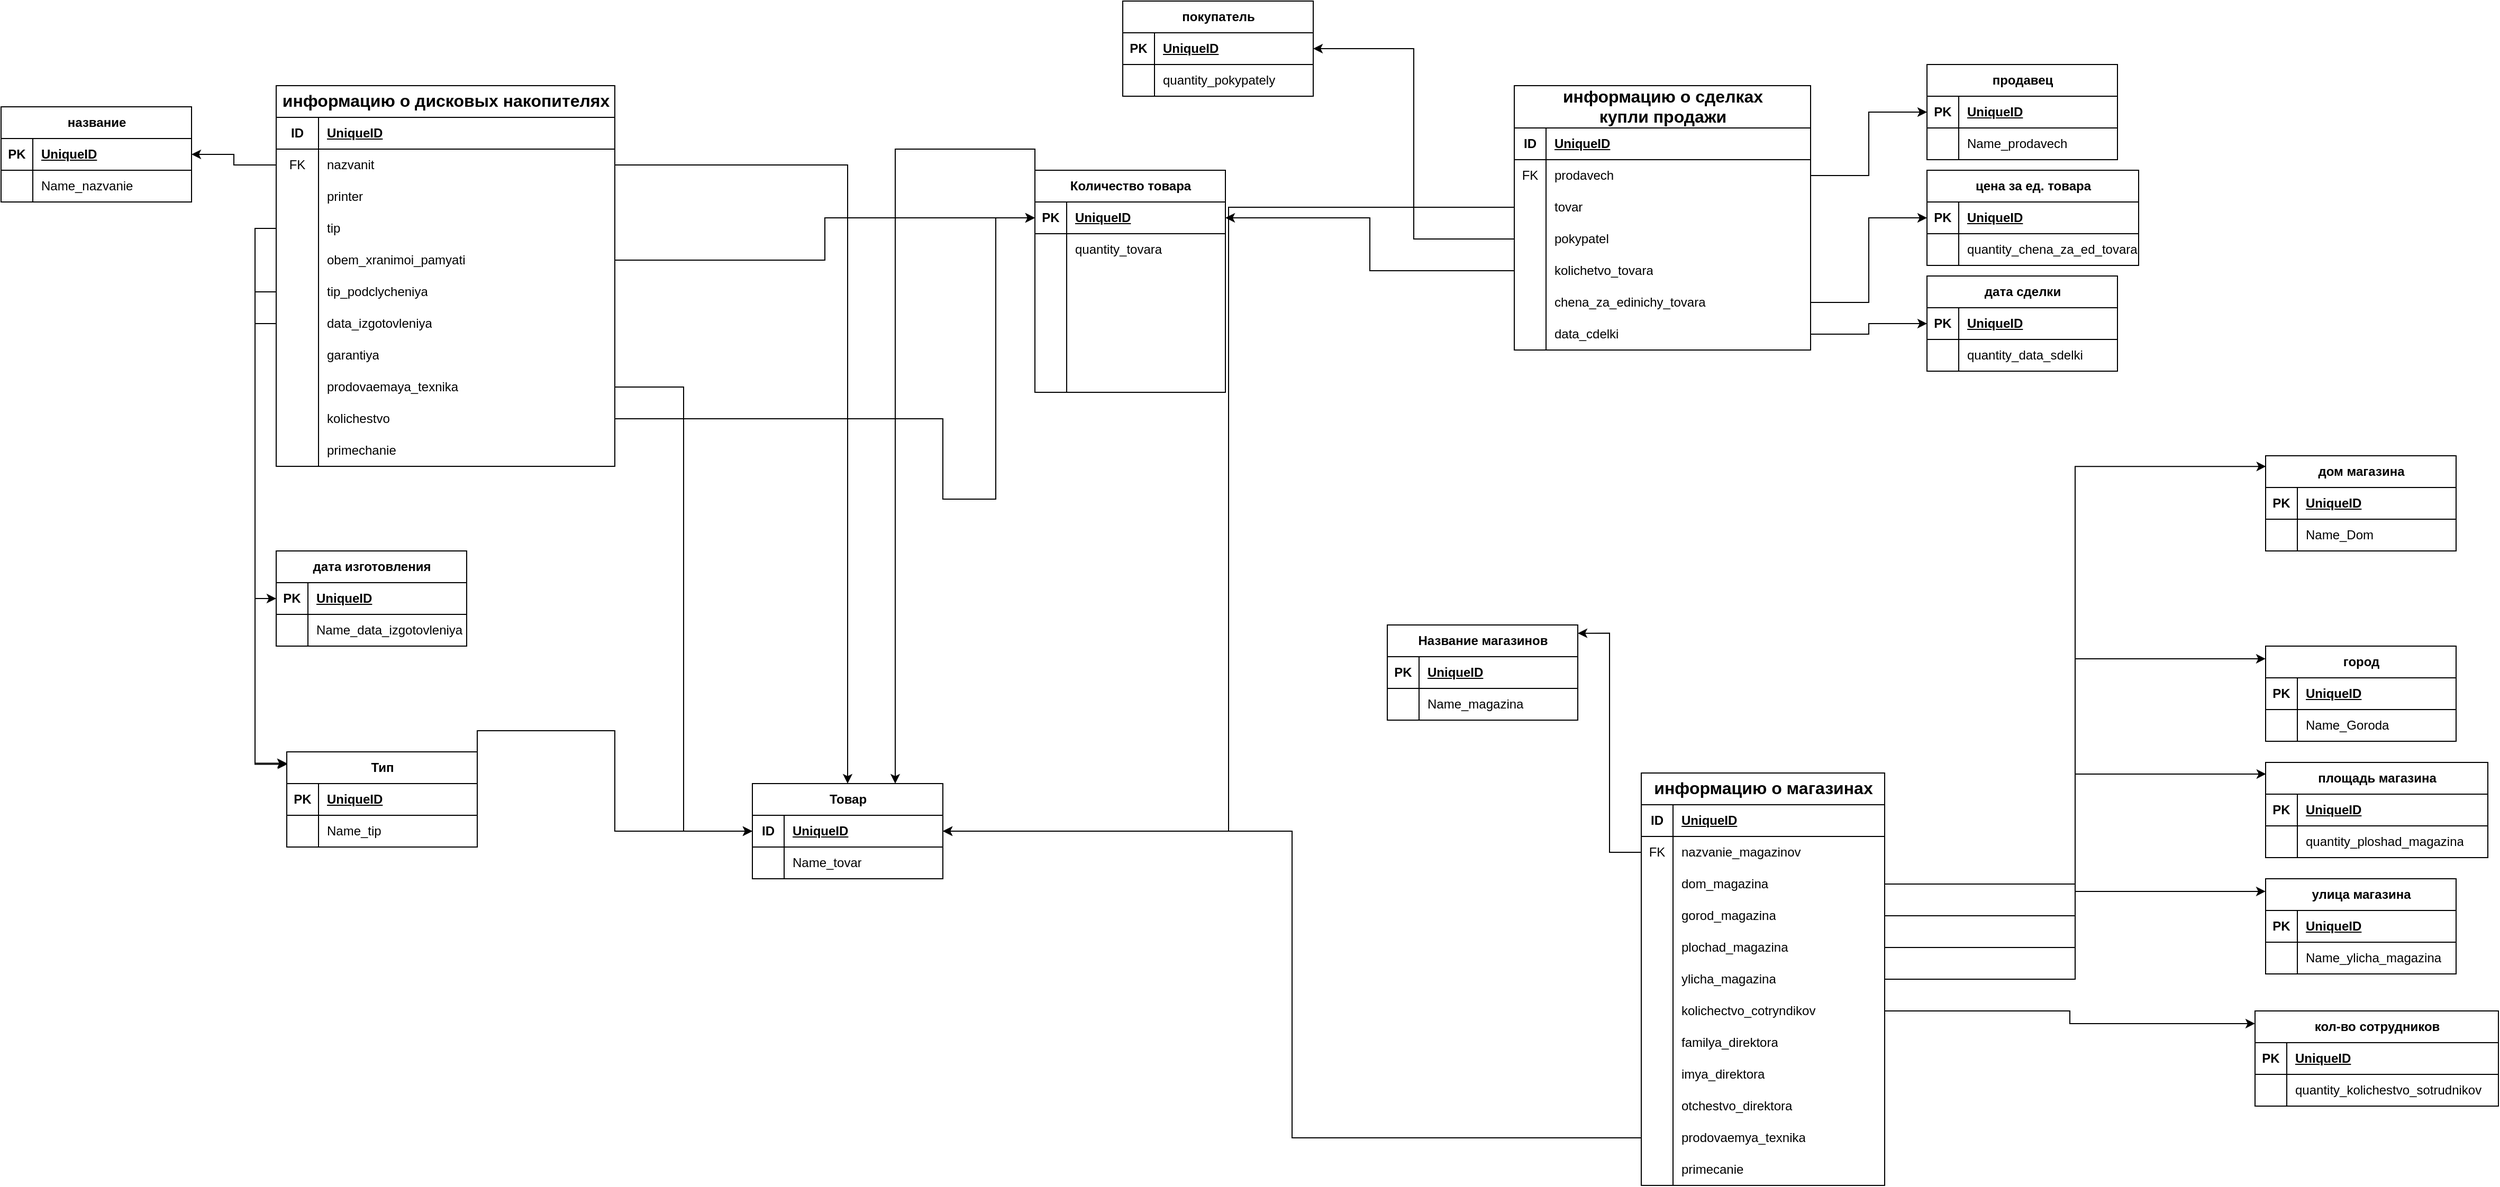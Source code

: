 <mxfile version="27.0.9">
  <diagram name="Страница — 1" id="qyTqvm6FGVqzcdc94HJa">
    <mxGraphModel dx="3258" dy="2591" grid="1" gridSize="10" guides="1" tooltips="1" connect="1" arrows="1" fold="1" page="1" pageScale="1" pageWidth="827" pageHeight="1169" math="0" shadow="0">
      <root>
        <mxCell id="0" />
        <mxCell id="1" parent="0" />
        <mxCell id="c32PCj7ZhwL9IEaEBWtA-1" value="&lt;span style=&quot;font-size:12.0pt;line-height:115%;&lt;br/&gt;font-family:&amp;quot;Times New Roman&amp;quot;,&amp;quot;serif&amp;quot;;mso-fareast-font-family:&amp;quot;Times New Roman&amp;quot;;&lt;br/&gt;mso-fareast-theme-font:minor-fareast;mso-ansi-language:RU;mso-fareast-language:&lt;br/&gt;RU;mso-bidi-language:AR-SA&quot;&gt;информацию о дисковых накопителях&lt;/span&gt;" style="shape=table;startSize=30;container=1;collapsible=1;childLayout=tableLayout;fixedRows=1;rowLines=0;fontStyle=1;align=center;resizeLast=1;html=1;" parent="1" vertex="1">
          <mxGeometry x="-70" y="-290" width="320" height="360" as="geometry" />
        </mxCell>
        <mxCell id="c32PCj7ZhwL9IEaEBWtA-2" value="" style="shape=tableRow;horizontal=0;startSize=0;swimlaneHead=0;swimlaneBody=0;fillColor=none;collapsible=0;dropTarget=0;points=[[0,0.5],[1,0.5]];portConstraint=eastwest;top=0;left=0;right=0;bottom=1;" parent="c32PCj7ZhwL9IEaEBWtA-1" vertex="1">
          <mxGeometry y="30" width="320" height="30" as="geometry" />
        </mxCell>
        <mxCell id="c32PCj7ZhwL9IEaEBWtA-3" value="ID" style="shape=partialRectangle;connectable=0;fillColor=none;top=0;left=0;bottom=0;right=0;fontStyle=1;overflow=hidden;whiteSpace=wrap;html=1;" parent="c32PCj7ZhwL9IEaEBWtA-2" vertex="1">
          <mxGeometry width="40" height="30" as="geometry">
            <mxRectangle width="40" height="30" as="alternateBounds" />
          </mxGeometry>
        </mxCell>
        <mxCell id="c32PCj7ZhwL9IEaEBWtA-4" value="UniqueID" style="shape=partialRectangle;connectable=0;fillColor=none;top=0;left=0;bottom=0;right=0;align=left;spacingLeft=6;fontStyle=5;overflow=hidden;whiteSpace=wrap;html=1;" parent="c32PCj7ZhwL9IEaEBWtA-2" vertex="1">
          <mxGeometry x="40" width="280" height="30" as="geometry">
            <mxRectangle width="280" height="30" as="alternateBounds" />
          </mxGeometry>
        </mxCell>
        <mxCell id="c32PCj7ZhwL9IEaEBWtA-5" value="" style="shape=tableRow;horizontal=0;startSize=0;swimlaneHead=0;swimlaneBody=0;fillColor=none;collapsible=0;dropTarget=0;points=[[0,0.5],[1,0.5]];portConstraint=eastwest;top=0;left=0;right=0;bottom=0;" parent="c32PCj7ZhwL9IEaEBWtA-1" vertex="1">
          <mxGeometry y="60" width="320" height="30" as="geometry" />
        </mxCell>
        <mxCell id="c32PCj7ZhwL9IEaEBWtA-6" value="FK" style="shape=partialRectangle;connectable=0;fillColor=none;top=0;left=0;bottom=0;right=0;editable=1;overflow=hidden;whiteSpace=wrap;html=1;" parent="c32PCj7ZhwL9IEaEBWtA-5" vertex="1">
          <mxGeometry width="40" height="30" as="geometry">
            <mxRectangle width="40" height="30" as="alternateBounds" />
          </mxGeometry>
        </mxCell>
        <mxCell id="c32PCj7ZhwL9IEaEBWtA-7" value="nazvanit" style="shape=partialRectangle;connectable=0;fillColor=none;top=0;left=0;bottom=0;right=0;align=left;spacingLeft=6;overflow=hidden;whiteSpace=wrap;html=1;" parent="c32PCj7ZhwL9IEaEBWtA-5" vertex="1">
          <mxGeometry x="40" width="280" height="30" as="geometry">
            <mxRectangle width="280" height="30" as="alternateBounds" />
          </mxGeometry>
        </mxCell>
        <mxCell id="c32PCj7ZhwL9IEaEBWtA-8" value="" style="shape=tableRow;horizontal=0;startSize=0;swimlaneHead=0;swimlaneBody=0;fillColor=none;collapsible=0;dropTarget=0;points=[[0,0.5],[1,0.5]];portConstraint=eastwest;top=0;left=0;right=0;bottom=0;" parent="c32PCj7ZhwL9IEaEBWtA-1" vertex="1">
          <mxGeometry y="90" width="320" height="30" as="geometry" />
        </mxCell>
        <mxCell id="c32PCj7ZhwL9IEaEBWtA-9" value="" style="shape=partialRectangle;connectable=0;fillColor=none;top=0;left=0;bottom=0;right=0;editable=1;overflow=hidden;whiteSpace=wrap;html=1;" parent="c32PCj7ZhwL9IEaEBWtA-8" vertex="1">
          <mxGeometry width="40" height="30" as="geometry">
            <mxRectangle width="40" height="30" as="alternateBounds" />
          </mxGeometry>
        </mxCell>
        <mxCell id="c32PCj7ZhwL9IEaEBWtA-10" value="printer" style="shape=partialRectangle;connectable=0;fillColor=none;top=0;left=0;bottom=0;right=0;align=left;spacingLeft=6;overflow=hidden;whiteSpace=wrap;html=1;" parent="c32PCj7ZhwL9IEaEBWtA-8" vertex="1">
          <mxGeometry x="40" width="280" height="30" as="geometry">
            <mxRectangle width="280" height="30" as="alternateBounds" />
          </mxGeometry>
        </mxCell>
        <mxCell id="c32PCj7ZhwL9IEaEBWtA-11" value="" style="shape=tableRow;horizontal=0;startSize=0;swimlaneHead=0;swimlaneBody=0;fillColor=none;collapsible=0;dropTarget=0;points=[[0,0.5],[1,0.5]];portConstraint=eastwest;top=0;left=0;right=0;bottom=0;" parent="c32PCj7ZhwL9IEaEBWtA-1" vertex="1">
          <mxGeometry y="120" width="320" height="30" as="geometry" />
        </mxCell>
        <mxCell id="c32PCj7ZhwL9IEaEBWtA-12" value="" style="shape=partialRectangle;connectable=0;fillColor=none;top=0;left=0;bottom=0;right=0;editable=1;overflow=hidden;whiteSpace=wrap;html=1;" parent="c32PCj7ZhwL9IEaEBWtA-11" vertex="1">
          <mxGeometry width="40" height="30" as="geometry">
            <mxRectangle width="40" height="30" as="alternateBounds" />
          </mxGeometry>
        </mxCell>
        <mxCell id="c32PCj7ZhwL9IEaEBWtA-13" value="tip" style="shape=partialRectangle;connectable=0;fillColor=none;top=0;left=0;bottom=0;right=0;align=left;spacingLeft=6;overflow=hidden;whiteSpace=wrap;html=1;" parent="c32PCj7ZhwL9IEaEBWtA-11" vertex="1">
          <mxGeometry x="40" width="280" height="30" as="geometry">
            <mxRectangle width="280" height="30" as="alternateBounds" />
          </mxGeometry>
        </mxCell>
        <mxCell id="c32PCj7ZhwL9IEaEBWtA-14" value="" style="shape=tableRow;horizontal=0;startSize=0;swimlaneHead=0;swimlaneBody=0;fillColor=none;collapsible=0;dropTarget=0;points=[[0,0.5],[1,0.5]];portConstraint=eastwest;top=0;left=0;right=0;bottom=0;" parent="c32PCj7ZhwL9IEaEBWtA-1" vertex="1">
          <mxGeometry y="150" width="320" height="30" as="geometry" />
        </mxCell>
        <mxCell id="c32PCj7ZhwL9IEaEBWtA-15" value="" style="shape=partialRectangle;connectable=0;fillColor=none;top=0;left=0;bottom=0;right=0;editable=1;overflow=hidden;whiteSpace=wrap;html=1;" parent="c32PCj7ZhwL9IEaEBWtA-14" vertex="1">
          <mxGeometry width="40" height="30" as="geometry">
            <mxRectangle width="40" height="30" as="alternateBounds" />
          </mxGeometry>
        </mxCell>
        <mxCell id="c32PCj7ZhwL9IEaEBWtA-16" value="obem_xranimoi_pamyati" style="shape=partialRectangle;connectable=0;fillColor=none;top=0;left=0;bottom=0;right=0;align=left;spacingLeft=6;overflow=hidden;whiteSpace=wrap;html=1;" parent="c32PCj7ZhwL9IEaEBWtA-14" vertex="1">
          <mxGeometry x="40" width="280" height="30" as="geometry">
            <mxRectangle width="280" height="30" as="alternateBounds" />
          </mxGeometry>
        </mxCell>
        <mxCell id="c32PCj7ZhwL9IEaEBWtA-17" value="" style="shape=tableRow;horizontal=0;startSize=0;swimlaneHead=0;swimlaneBody=0;fillColor=none;collapsible=0;dropTarget=0;points=[[0,0.5],[1,0.5]];portConstraint=eastwest;top=0;left=0;right=0;bottom=0;" parent="c32PCj7ZhwL9IEaEBWtA-1" vertex="1">
          <mxGeometry y="180" width="320" height="30" as="geometry" />
        </mxCell>
        <mxCell id="c32PCj7ZhwL9IEaEBWtA-18" value="" style="shape=partialRectangle;connectable=0;fillColor=none;top=0;left=0;bottom=0;right=0;editable=1;overflow=hidden;whiteSpace=wrap;html=1;" parent="c32PCj7ZhwL9IEaEBWtA-17" vertex="1">
          <mxGeometry width="40" height="30" as="geometry">
            <mxRectangle width="40" height="30" as="alternateBounds" />
          </mxGeometry>
        </mxCell>
        <mxCell id="c32PCj7ZhwL9IEaEBWtA-19" value="tip_podclycheniya" style="shape=partialRectangle;connectable=0;fillColor=none;top=0;left=0;bottom=0;right=0;align=left;spacingLeft=6;overflow=hidden;whiteSpace=wrap;html=1;" parent="c32PCj7ZhwL9IEaEBWtA-17" vertex="1">
          <mxGeometry x="40" width="280" height="30" as="geometry">
            <mxRectangle width="280" height="30" as="alternateBounds" />
          </mxGeometry>
        </mxCell>
        <mxCell id="c32PCj7ZhwL9IEaEBWtA-20" value="" style="shape=tableRow;horizontal=0;startSize=0;swimlaneHead=0;swimlaneBody=0;fillColor=none;collapsible=0;dropTarget=0;points=[[0,0.5],[1,0.5]];portConstraint=eastwest;top=0;left=0;right=0;bottom=0;" parent="c32PCj7ZhwL9IEaEBWtA-1" vertex="1">
          <mxGeometry y="210" width="320" height="30" as="geometry" />
        </mxCell>
        <mxCell id="c32PCj7ZhwL9IEaEBWtA-21" value="" style="shape=partialRectangle;connectable=0;fillColor=none;top=0;left=0;bottom=0;right=0;editable=1;overflow=hidden;whiteSpace=wrap;html=1;" parent="c32PCj7ZhwL9IEaEBWtA-20" vertex="1">
          <mxGeometry width="40" height="30" as="geometry">
            <mxRectangle width="40" height="30" as="alternateBounds" />
          </mxGeometry>
        </mxCell>
        <mxCell id="c32PCj7ZhwL9IEaEBWtA-22" value="data_izgotovleniya" style="shape=partialRectangle;connectable=0;fillColor=none;top=0;left=0;bottom=0;right=0;align=left;spacingLeft=6;overflow=hidden;whiteSpace=wrap;html=1;" parent="c32PCj7ZhwL9IEaEBWtA-20" vertex="1">
          <mxGeometry x="40" width="280" height="30" as="geometry">
            <mxRectangle width="280" height="30" as="alternateBounds" />
          </mxGeometry>
        </mxCell>
        <mxCell id="c32PCj7ZhwL9IEaEBWtA-23" value="" style="shape=tableRow;horizontal=0;startSize=0;swimlaneHead=0;swimlaneBody=0;fillColor=none;collapsible=0;dropTarget=0;points=[[0,0.5],[1,0.5]];portConstraint=eastwest;top=0;left=0;right=0;bottom=0;" parent="c32PCj7ZhwL9IEaEBWtA-1" vertex="1">
          <mxGeometry y="240" width="320" height="30" as="geometry" />
        </mxCell>
        <mxCell id="c32PCj7ZhwL9IEaEBWtA-24" value="" style="shape=partialRectangle;connectable=0;fillColor=none;top=0;left=0;bottom=0;right=0;editable=1;overflow=hidden;whiteSpace=wrap;html=1;" parent="c32PCj7ZhwL9IEaEBWtA-23" vertex="1">
          <mxGeometry width="40" height="30" as="geometry">
            <mxRectangle width="40" height="30" as="alternateBounds" />
          </mxGeometry>
        </mxCell>
        <mxCell id="c32PCj7ZhwL9IEaEBWtA-25" value="garantiya" style="shape=partialRectangle;connectable=0;fillColor=none;top=0;left=0;bottom=0;right=0;align=left;spacingLeft=6;overflow=hidden;whiteSpace=wrap;html=1;" parent="c32PCj7ZhwL9IEaEBWtA-23" vertex="1">
          <mxGeometry x="40" width="280" height="30" as="geometry">
            <mxRectangle width="280" height="30" as="alternateBounds" />
          </mxGeometry>
        </mxCell>
        <mxCell id="c32PCj7ZhwL9IEaEBWtA-26" value="" style="shape=tableRow;horizontal=0;startSize=0;swimlaneHead=0;swimlaneBody=0;fillColor=none;collapsible=0;dropTarget=0;points=[[0,0.5],[1,0.5]];portConstraint=eastwest;top=0;left=0;right=0;bottom=0;" parent="c32PCj7ZhwL9IEaEBWtA-1" vertex="1">
          <mxGeometry y="270" width="320" height="30" as="geometry" />
        </mxCell>
        <mxCell id="c32PCj7ZhwL9IEaEBWtA-27" value="" style="shape=partialRectangle;connectable=0;fillColor=none;top=0;left=0;bottom=0;right=0;editable=1;overflow=hidden;whiteSpace=wrap;html=1;" parent="c32PCj7ZhwL9IEaEBWtA-26" vertex="1">
          <mxGeometry width="40" height="30" as="geometry">
            <mxRectangle width="40" height="30" as="alternateBounds" />
          </mxGeometry>
        </mxCell>
        <mxCell id="c32PCj7ZhwL9IEaEBWtA-28" value="prodovaemaya_texnika" style="shape=partialRectangle;connectable=0;fillColor=none;top=0;left=0;bottom=0;right=0;align=left;spacingLeft=6;overflow=hidden;whiteSpace=wrap;html=1;" parent="c32PCj7ZhwL9IEaEBWtA-26" vertex="1">
          <mxGeometry x="40" width="280" height="30" as="geometry">
            <mxRectangle width="280" height="30" as="alternateBounds" />
          </mxGeometry>
        </mxCell>
        <mxCell id="c32PCj7ZhwL9IEaEBWtA-29" value="" style="shape=tableRow;horizontal=0;startSize=0;swimlaneHead=0;swimlaneBody=0;fillColor=none;collapsible=0;dropTarget=0;points=[[0,0.5],[1,0.5]];portConstraint=eastwest;top=0;left=0;right=0;bottom=0;" parent="c32PCj7ZhwL9IEaEBWtA-1" vertex="1">
          <mxGeometry y="300" width="320" height="30" as="geometry" />
        </mxCell>
        <mxCell id="c32PCj7ZhwL9IEaEBWtA-30" value="" style="shape=partialRectangle;connectable=0;fillColor=none;top=0;left=0;bottom=0;right=0;editable=1;overflow=hidden;whiteSpace=wrap;html=1;" parent="c32PCj7ZhwL9IEaEBWtA-29" vertex="1">
          <mxGeometry width="40" height="30" as="geometry">
            <mxRectangle width="40" height="30" as="alternateBounds" />
          </mxGeometry>
        </mxCell>
        <mxCell id="c32PCj7ZhwL9IEaEBWtA-31" value="kolichestvo" style="shape=partialRectangle;connectable=0;fillColor=none;top=0;left=0;bottom=0;right=0;align=left;spacingLeft=6;overflow=hidden;whiteSpace=wrap;html=1;" parent="c32PCj7ZhwL9IEaEBWtA-29" vertex="1">
          <mxGeometry x="40" width="280" height="30" as="geometry">
            <mxRectangle width="280" height="30" as="alternateBounds" />
          </mxGeometry>
        </mxCell>
        <mxCell id="c32PCj7ZhwL9IEaEBWtA-32" value="" style="shape=tableRow;horizontal=0;startSize=0;swimlaneHead=0;swimlaneBody=0;fillColor=none;collapsible=0;dropTarget=0;points=[[0,0.5],[1,0.5]];portConstraint=eastwest;top=0;left=0;right=0;bottom=0;" parent="c32PCj7ZhwL9IEaEBWtA-1" vertex="1">
          <mxGeometry y="330" width="320" height="30" as="geometry" />
        </mxCell>
        <mxCell id="c32PCj7ZhwL9IEaEBWtA-33" value="" style="shape=partialRectangle;connectable=0;fillColor=none;top=0;left=0;bottom=0;right=0;editable=1;overflow=hidden;whiteSpace=wrap;html=1;" parent="c32PCj7ZhwL9IEaEBWtA-32" vertex="1">
          <mxGeometry width="40" height="30" as="geometry">
            <mxRectangle width="40" height="30" as="alternateBounds" />
          </mxGeometry>
        </mxCell>
        <mxCell id="c32PCj7ZhwL9IEaEBWtA-34" value="primechanie" style="shape=partialRectangle;connectable=0;fillColor=none;top=0;left=0;bottom=0;right=0;align=left;spacingLeft=6;overflow=hidden;whiteSpace=wrap;html=1;" parent="c32PCj7ZhwL9IEaEBWtA-32" vertex="1">
          <mxGeometry x="40" width="280" height="30" as="geometry">
            <mxRectangle width="280" height="30" as="alternateBounds" />
          </mxGeometry>
        </mxCell>
        <mxCell id="c32PCj7ZhwL9IEaEBWtA-35" value="&lt;span style=&quot;font-size:12.0pt;line-height:115%;&lt;br/&gt;font-family:&amp;quot;Times New Roman&amp;quot;,&amp;quot;serif&amp;quot;;mso-fareast-font-family:&amp;quot;Times New Roman&amp;quot;;&lt;br/&gt;mso-fareast-theme-font:minor-fareast;mso-ansi-language:RU;mso-fareast-language:&lt;br/&gt;RU;mso-bidi-language:AR-SA;mso-bidi-font-weight:bold&quot;&gt;информацию о магазинах&lt;/span&gt;" style="shape=table;startSize=30;container=1;collapsible=1;childLayout=tableLayout;fixedRows=1;rowLines=0;fontStyle=1;align=center;resizeLast=1;html=1;" parent="1" vertex="1">
          <mxGeometry x="1220" y="360" width="230" height="390" as="geometry" />
        </mxCell>
        <mxCell id="c32PCj7ZhwL9IEaEBWtA-36" value="" style="shape=tableRow;horizontal=0;startSize=0;swimlaneHead=0;swimlaneBody=0;fillColor=none;collapsible=0;dropTarget=0;points=[[0,0.5],[1,0.5]];portConstraint=eastwest;top=0;left=0;right=0;bottom=1;" parent="c32PCj7ZhwL9IEaEBWtA-35" vertex="1">
          <mxGeometry y="30" width="230" height="30" as="geometry" />
        </mxCell>
        <mxCell id="c32PCj7ZhwL9IEaEBWtA-37" value="ID" style="shape=partialRectangle;connectable=0;fillColor=none;top=0;left=0;bottom=0;right=0;fontStyle=1;overflow=hidden;whiteSpace=wrap;html=1;" parent="c32PCj7ZhwL9IEaEBWtA-36" vertex="1">
          <mxGeometry width="30" height="30" as="geometry">
            <mxRectangle width="30" height="30" as="alternateBounds" />
          </mxGeometry>
        </mxCell>
        <mxCell id="c32PCj7ZhwL9IEaEBWtA-38" value="UniqueID" style="shape=partialRectangle;connectable=0;fillColor=none;top=0;left=0;bottom=0;right=0;align=left;spacingLeft=6;fontStyle=5;overflow=hidden;whiteSpace=wrap;html=1;" parent="c32PCj7ZhwL9IEaEBWtA-36" vertex="1">
          <mxGeometry x="30" width="200" height="30" as="geometry">
            <mxRectangle width="200" height="30" as="alternateBounds" />
          </mxGeometry>
        </mxCell>
        <mxCell id="c32PCj7ZhwL9IEaEBWtA-39" value="" style="shape=tableRow;horizontal=0;startSize=0;swimlaneHead=0;swimlaneBody=0;fillColor=none;collapsible=0;dropTarget=0;points=[[0,0.5],[1,0.5]];portConstraint=eastwest;top=0;left=0;right=0;bottom=0;" parent="c32PCj7ZhwL9IEaEBWtA-35" vertex="1">
          <mxGeometry y="60" width="230" height="30" as="geometry" />
        </mxCell>
        <mxCell id="c32PCj7ZhwL9IEaEBWtA-40" value="FK" style="shape=partialRectangle;connectable=0;fillColor=none;top=0;left=0;bottom=0;right=0;editable=1;overflow=hidden;whiteSpace=wrap;html=1;" parent="c32PCj7ZhwL9IEaEBWtA-39" vertex="1">
          <mxGeometry width="30" height="30" as="geometry">
            <mxRectangle width="30" height="30" as="alternateBounds" />
          </mxGeometry>
        </mxCell>
        <mxCell id="c32PCj7ZhwL9IEaEBWtA-41" value="nazvanie_magazinov" style="shape=partialRectangle;connectable=0;fillColor=none;top=0;left=0;bottom=0;right=0;align=left;spacingLeft=6;overflow=hidden;whiteSpace=wrap;html=1;" parent="c32PCj7ZhwL9IEaEBWtA-39" vertex="1">
          <mxGeometry x="30" width="200" height="30" as="geometry">
            <mxRectangle width="200" height="30" as="alternateBounds" />
          </mxGeometry>
        </mxCell>
        <mxCell id="c32PCj7ZhwL9IEaEBWtA-51" value="" style="shape=tableRow;horizontal=0;startSize=0;swimlaneHead=0;swimlaneBody=0;fillColor=none;collapsible=0;dropTarget=0;points=[[0,0.5],[1,0.5]];portConstraint=eastwest;top=0;left=0;right=0;bottom=0;" parent="c32PCj7ZhwL9IEaEBWtA-35" vertex="1">
          <mxGeometry y="90" width="230" height="30" as="geometry" />
        </mxCell>
        <mxCell id="c32PCj7ZhwL9IEaEBWtA-52" value="" style="shape=partialRectangle;connectable=0;fillColor=none;top=0;left=0;bottom=0;right=0;editable=1;overflow=hidden;whiteSpace=wrap;html=1;" parent="c32PCj7ZhwL9IEaEBWtA-51" vertex="1">
          <mxGeometry width="30" height="30" as="geometry">
            <mxRectangle width="30" height="30" as="alternateBounds" />
          </mxGeometry>
        </mxCell>
        <mxCell id="c32PCj7ZhwL9IEaEBWtA-53" value="dom_magazina" style="shape=partialRectangle;connectable=0;fillColor=none;top=0;left=0;bottom=0;right=0;align=left;spacingLeft=6;overflow=hidden;whiteSpace=wrap;html=1;" parent="c32PCj7ZhwL9IEaEBWtA-51" vertex="1">
          <mxGeometry x="30" width="200" height="30" as="geometry">
            <mxRectangle width="200" height="30" as="alternateBounds" />
          </mxGeometry>
        </mxCell>
        <mxCell id="c32PCj7ZhwL9IEaEBWtA-45" value="" style="shape=tableRow;horizontal=0;startSize=0;swimlaneHead=0;swimlaneBody=0;fillColor=none;collapsible=0;dropTarget=0;points=[[0,0.5],[1,0.5]];portConstraint=eastwest;top=0;left=0;right=0;bottom=0;" parent="c32PCj7ZhwL9IEaEBWtA-35" vertex="1">
          <mxGeometry y="120" width="230" height="30" as="geometry" />
        </mxCell>
        <mxCell id="c32PCj7ZhwL9IEaEBWtA-46" value="" style="shape=partialRectangle;connectable=0;fillColor=none;top=0;left=0;bottom=0;right=0;editable=1;overflow=hidden;whiteSpace=wrap;html=1;" parent="c32PCj7ZhwL9IEaEBWtA-45" vertex="1">
          <mxGeometry width="30" height="30" as="geometry">
            <mxRectangle width="30" height="30" as="alternateBounds" />
          </mxGeometry>
        </mxCell>
        <mxCell id="c32PCj7ZhwL9IEaEBWtA-47" value="gorod_magazina" style="shape=partialRectangle;connectable=0;fillColor=none;top=0;left=0;bottom=0;right=0;align=left;spacingLeft=6;overflow=hidden;whiteSpace=wrap;html=1;" parent="c32PCj7ZhwL9IEaEBWtA-45" vertex="1">
          <mxGeometry x="30" width="200" height="30" as="geometry">
            <mxRectangle width="200" height="30" as="alternateBounds" />
          </mxGeometry>
        </mxCell>
        <mxCell id="c32PCj7ZhwL9IEaEBWtA-42" value="" style="shape=tableRow;horizontal=0;startSize=0;swimlaneHead=0;swimlaneBody=0;fillColor=none;collapsible=0;dropTarget=0;points=[[0,0.5],[1,0.5]];portConstraint=eastwest;top=0;left=0;right=0;bottom=0;" parent="c32PCj7ZhwL9IEaEBWtA-35" vertex="1">
          <mxGeometry y="150" width="230" height="30" as="geometry" />
        </mxCell>
        <mxCell id="c32PCj7ZhwL9IEaEBWtA-43" value="" style="shape=partialRectangle;connectable=0;fillColor=none;top=0;left=0;bottom=0;right=0;editable=1;overflow=hidden;whiteSpace=wrap;html=1;" parent="c32PCj7ZhwL9IEaEBWtA-42" vertex="1">
          <mxGeometry width="30" height="30" as="geometry">
            <mxRectangle width="30" height="30" as="alternateBounds" />
          </mxGeometry>
        </mxCell>
        <mxCell id="c32PCj7ZhwL9IEaEBWtA-44" value="plochad_magazina" style="shape=partialRectangle;connectable=0;fillColor=none;top=0;left=0;bottom=0;right=0;align=left;spacingLeft=6;overflow=hidden;whiteSpace=wrap;html=1;" parent="c32PCj7ZhwL9IEaEBWtA-42" vertex="1">
          <mxGeometry x="30" width="200" height="30" as="geometry">
            <mxRectangle width="200" height="30" as="alternateBounds" />
          </mxGeometry>
        </mxCell>
        <mxCell id="c32PCj7ZhwL9IEaEBWtA-48" value="" style="shape=tableRow;horizontal=0;startSize=0;swimlaneHead=0;swimlaneBody=0;fillColor=none;collapsible=0;dropTarget=0;points=[[0,0.5],[1,0.5]];portConstraint=eastwest;top=0;left=0;right=0;bottom=0;" parent="c32PCj7ZhwL9IEaEBWtA-35" vertex="1">
          <mxGeometry y="180" width="230" height="30" as="geometry" />
        </mxCell>
        <mxCell id="c32PCj7ZhwL9IEaEBWtA-49" value="" style="shape=partialRectangle;connectable=0;fillColor=none;top=0;left=0;bottom=0;right=0;editable=1;overflow=hidden;whiteSpace=wrap;html=1;" parent="c32PCj7ZhwL9IEaEBWtA-48" vertex="1">
          <mxGeometry width="30" height="30" as="geometry">
            <mxRectangle width="30" height="30" as="alternateBounds" />
          </mxGeometry>
        </mxCell>
        <mxCell id="c32PCj7ZhwL9IEaEBWtA-50" value="ylicha_magazina" style="shape=partialRectangle;connectable=0;fillColor=none;top=0;left=0;bottom=0;right=0;align=left;spacingLeft=6;overflow=hidden;whiteSpace=wrap;html=1;" parent="c32PCj7ZhwL9IEaEBWtA-48" vertex="1">
          <mxGeometry x="30" width="200" height="30" as="geometry">
            <mxRectangle width="200" height="30" as="alternateBounds" />
          </mxGeometry>
        </mxCell>
        <mxCell id="c32PCj7ZhwL9IEaEBWtA-57" value="" style="shape=tableRow;horizontal=0;startSize=0;swimlaneHead=0;swimlaneBody=0;fillColor=none;collapsible=0;dropTarget=0;points=[[0,0.5],[1,0.5]];portConstraint=eastwest;top=0;left=0;right=0;bottom=0;" parent="c32PCj7ZhwL9IEaEBWtA-35" vertex="1">
          <mxGeometry y="210" width="230" height="30" as="geometry" />
        </mxCell>
        <mxCell id="c32PCj7ZhwL9IEaEBWtA-58" value="" style="shape=partialRectangle;connectable=0;fillColor=none;top=0;left=0;bottom=0;right=0;editable=1;overflow=hidden;whiteSpace=wrap;html=1;" parent="c32PCj7ZhwL9IEaEBWtA-57" vertex="1">
          <mxGeometry width="30" height="30" as="geometry">
            <mxRectangle width="30" height="30" as="alternateBounds" />
          </mxGeometry>
        </mxCell>
        <mxCell id="c32PCj7ZhwL9IEaEBWtA-59" value="kolichectvo_cotryndikov" style="shape=partialRectangle;connectable=0;fillColor=none;top=0;left=0;bottom=0;right=0;align=left;spacingLeft=6;overflow=hidden;whiteSpace=wrap;html=1;" parent="c32PCj7ZhwL9IEaEBWtA-57" vertex="1">
          <mxGeometry x="30" width="200" height="30" as="geometry">
            <mxRectangle width="200" height="30" as="alternateBounds" />
          </mxGeometry>
        </mxCell>
        <mxCell id="c32PCj7ZhwL9IEaEBWtA-60" value="" style="shape=tableRow;horizontal=0;startSize=0;swimlaneHead=0;swimlaneBody=0;fillColor=none;collapsible=0;dropTarget=0;points=[[0,0.5],[1,0.5]];portConstraint=eastwest;top=0;left=0;right=0;bottom=0;" parent="c32PCj7ZhwL9IEaEBWtA-35" vertex="1">
          <mxGeometry y="240" width="230" height="30" as="geometry" />
        </mxCell>
        <mxCell id="c32PCj7ZhwL9IEaEBWtA-61" value="" style="shape=partialRectangle;connectable=0;fillColor=none;top=0;left=0;bottom=0;right=0;editable=1;overflow=hidden;whiteSpace=wrap;html=1;" parent="c32PCj7ZhwL9IEaEBWtA-60" vertex="1">
          <mxGeometry width="30" height="30" as="geometry">
            <mxRectangle width="30" height="30" as="alternateBounds" />
          </mxGeometry>
        </mxCell>
        <mxCell id="c32PCj7ZhwL9IEaEBWtA-62" value="familya_direktora" style="shape=partialRectangle;connectable=0;fillColor=none;top=0;left=0;bottom=0;right=0;align=left;spacingLeft=6;overflow=hidden;whiteSpace=wrap;html=1;" parent="c32PCj7ZhwL9IEaEBWtA-60" vertex="1">
          <mxGeometry x="30" width="200" height="30" as="geometry">
            <mxRectangle width="200" height="30" as="alternateBounds" />
          </mxGeometry>
        </mxCell>
        <mxCell id="c32PCj7ZhwL9IEaEBWtA-63" value="" style="shape=tableRow;horizontal=0;startSize=0;swimlaneHead=0;swimlaneBody=0;fillColor=none;collapsible=0;dropTarget=0;points=[[0,0.5],[1,0.5]];portConstraint=eastwest;top=0;left=0;right=0;bottom=0;" parent="c32PCj7ZhwL9IEaEBWtA-35" vertex="1">
          <mxGeometry y="270" width="230" height="30" as="geometry" />
        </mxCell>
        <mxCell id="c32PCj7ZhwL9IEaEBWtA-64" value="" style="shape=partialRectangle;connectable=0;fillColor=none;top=0;left=0;bottom=0;right=0;editable=1;overflow=hidden;whiteSpace=wrap;html=1;" parent="c32PCj7ZhwL9IEaEBWtA-63" vertex="1">
          <mxGeometry width="30" height="30" as="geometry">
            <mxRectangle width="30" height="30" as="alternateBounds" />
          </mxGeometry>
        </mxCell>
        <mxCell id="c32PCj7ZhwL9IEaEBWtA-65" value="imya_direktora" style="shape=partialRectangle;connectable=0;fillColor=none;top=0;left=0;bottom=0;right=0;align=left;spacingLeft=6;overflow=hidden;whiteSpace=wrap;html=1;" parent="c32PCj7ZhwL9IEaEBWtA-63" vertex="1">
          <mxGeometry x="30" width="200" height="30" as="geometry">
            <mxRectangle width="200" height="30" as="alternateBounds" />
          </mxGeometry>
        </mxCell>
        <mxCell id="c32PCj7ZhwL9IEaEBWtA-66" value="" style="shape=tableRow;horizontal=0;startSize=0;swimlaneHead=0;swimlaneBody=0;fillColor=none;collapsible=0;dropTarget=0;points=[[0,0.5],[1,0.5]];portConstraint=eastwest;top=0;left=0;right=0;bottom=0;" parent="c32PCj7ZhwL9IEaEBWtA-35" vertex="1">
          <mxGeometry y="300" width="230" height="30" as="geometry" />
        </mxCell>
        <mxCell id="c32PCj7ZhwL9IEaEBWtA-67" value="" style="shape=partialRectangle;connectable=0;fillColor=none;top=0;left=0;bottom=0;right=0;editable=1;overflow=hidden;whiteSpace=wrap;html=1;" parent="c32PCj7ZhwL9IEaEBWtA-66" vertex="1">
          <mxGeometry width="30" height="30" as="geometry">
            <mxRectangle width="30" height="30" as="alternateBounds" />
          </mxGeometry>
        </mxCell>
        <mxCell id="c32PCj7ZhwL9IEaEBWtA-68" value="otchestvo_direktora" style="shape=partialRectangle;connectable=0;fillColor=none;top=0;left=0;bottom=0;right=0;align=left;spacingLeft=6;overflow=hidden;whiteSpace=wrap;html=1;" parent="c32PCj7ZhwL9IEaEBWtA-66" vertex="1">
          <mxGeometry x="30" width="200" height="30" as="geometry">
            <mxRectangle width="200" height="30" as="alternateBounds" />
          </mxGeometry>
        </mxCell>
        <mxCell id="c32PCj7ZhwL9IEaEBWtA-69" value="" style="shape=tableRow;horizontal=0;startSize=0;swimlaneHead=0;swimlaneBody=0;fillColor=none;collapsible=0;dropTarget=0;points=[[0,0.5],[1,0.5]];portConstraint=eastwest;top=0;left=0;right=0;bottom=0;" parent="c32PCj7ZhwL9IEaEBWtA-35" vertex="1">
          <mxGeometry y="330" width="230" height="30" as="geometry" />
        </mxCell>
        <mxCell id="c32PCj7ZhwL9IEaEBWtA-70" value="" style="shape=partialRectangle;connectable=0;fillColor=none;top=0;left=0;bottom=0;right=0;editable=1;overflow=hidden;whiteSpace=wrap;html=1;" parent="c32PCj7ZhwL9IEaEBWtA-69" vertex="1">
          <mxGeometry width="30" height="30" as="geometry">
            <mxRectangle width="30" height="30" as="alternateBounds" />
          </mxGeometry>
        </mxCell>
        <mxCell id="c32PCj7ZhwL9IEaEBWtA-71" value="prodovaemya_texnika" style="shape=partialRectangle;connectable=0;fillColor=none;top=0;left=0;bottom=0;right=0;align=left;spacingLeft=6;overflow=hidden;whiteSpace=wrap;html=1;" parent="c32PCj7ZhwL9IEaEBWtA-69" vertex="1">
          <mxGeometry x="30" width="200" height="30" as="geometry">
            <mxRectangle width="200" height="30" as="alternateBounds" />
          </mxGeometry>
        </mxCell>
        <mxCell id="c32PCj7ZhwL9IEaEBWtA-72" value="" style="shape=tableRow;horizontal=0;startSize=0;swimlaneHead=0;swimlaneBody=0;fillColor=none;collapsible=0;dropTarget=0;points=[[0,0.5],[1,0.5]];portConstraint=eastwest;top=0;left=0;right=0;bottom=0;" parent="c32PCj7ZhwL9IEaEBWtA-35" vertex="1">
          <mxGeometry y="360" width="230" height="30" as="geometry" />
        </mxCell>
        <mxCell id="c32PCj7ZhwL9IEaEBWtA-73" value="" style="shape=partialRectangle;connectable=0;fillColor=none;top=0;left=0;bottom=0;right=0;editable=1;overflow=hidden;whiteSpace=wrap;html=1;" parent="c32PCj7ZhwL9IEaEBWtA-72" vertex="1">
          <mxGeometry width="30" height="30" as="geometry">
            <mxRectangle width="30" height="30" as="alternateBounds" />
          </mxGeometry>
        </mxCell>
        <mxCell id="c32PCj7ZhwL9IEaEBWtA-74" value="primecanie" style="shape=partialRectangle;connectable=0;fillColor=none;top=0;left=0;bottom=0;right=0;align=left;spacingLeft=6;overflow=hidden;whiteSpace=wrap;html=1;" parent="c32PCj7ZhwL9IEaEBWtA-72" vertex="1">
          <mxGeometry x="30" width="200" height="30" as="geometry">
            <mxRectangle width="200" height="30" as="alternateBounds" />
          </mxGeometry>
        </mxCell>
        <mxCell id="c32PCj7ZhwL9IEaEBWtA-75" value="&lt;span style=&quot;font-size:12.0pt;line-height:115%;&lt;br/&gt;font-family:&amp;quot;Times New Roman&amp;quot;,&amp;quot;serif&amp;quot;;mso-fareast-font-family:&amp;quot;Times New Roman&amp;quot;;&lt;br/&gt;mso-fareast-theme-font:minor-fareast;mso-ansi-language:RU;mso-fareast-language:&lt;br/&gt;RU;mso-bidi-language:AR-SA;mso-bidi-font-weight:bold&quot;&gt;информацию о сделках&lt;br/&gt;купли продажи&lt;/span&gt;" style="shape=table;startSize=40;container=1;collapsible=1;childLayout=tableLayout;fixedRows=1;rowLines=0;fontStyle=1;align=center;resizeLast=1;html=1;" parent="1" vertex="1">
          <mxGeometry x="1100" y="-290" width="280" height="250" as="geometry" />
        </mxCell>
        <mxCell id="c32PCj7ZhwL9IEaEBWtA-76" value="" style="shape=tableRow;horizontal=0;startSize=0;swimlaneHead=0;swimlaneBody=0;fillColor=none;collapsible=0;dropTarget=0;points=[[0,0.5],[1,0.5]];portConstraint=eastwest;top=0;left=0;right=0;bottom=1;" parent="c32PCj7ZhwL9IEaEBWtA-75" vertex="1">
          <mxGeometry y="40" width="280" height="30" as="geometry" />
        </mxCell>
        <mxCell id="c32PCj7ZhwL9IEaEBWtA-77" value="ID" style="shape=partialRectangle;connectable=0;fillColor=none;top=0;left=0;bottom=0;right=0;fontStyle=1;overflow=hidden;whiteSpace=wrap;html=1;" parent="c32PCj7ZhwL9IEaEBWtA-76" vertex="1">
          <mxGeometry width="30" height="30" as="geometry">
            <mxRectangle width="30" height="30" as="alternateBounds" />
          </mxGeometry>
        </mxCell>
        <mxCell id="c32PCj7ZhwL9IEaEBWtA-78" value="UniqueID" style="shape=partialRectangle;connectable=0;fillColor=none;top=0;left=0;bottom=0;right=0;align=left;spacingLeft=6;fontStyle=5;overflow=hidden;whiteSpace=wrap;html=1;" parent="c32PCj7ZhwL9IEaEBWtA-76" vertex="1">
          <mxGeometry x="30" width="250" height="30" as="geometry">
            <mxRectangle width="250" height="30" as="alternateBounds" />
          </mxGeometry>
        </mxCell>
        <mxCell id="c32PCj7ZhwL9IEaEBWtA-79" value="" style="shape=tableRow;horizontal=0;startSize=0;swimlaneHead=0;swimlaneBody=0;fillColor=none;collapsible=0;dropTarget=0;points=[[0,0.5],[1,0.5]];portConstraint=eastwest;top=0;left=0;right=0;bottom=0;" parent="c32PCj7ZhwL9IEaEBWtA-75" vertex="1">
          <mxGeometry y="70" width="280" height="30" as="geometry" />
        </mxCell>
        <mxCell id="c32PCj7ZhwL9IEaEBWtA-80" value="FK" style="shape=partialRectangle;connectable=0;fillColor=none;top=0;left=0;bottom=0;right=0;editable=1;overflow=hidden;whiteSpace=wrap;html=1;" parent="c32PCj7ZhwL9IEaEBWtA-79" vertex="1">
          <mxGeometry width="30" height="30" as="geometry">
            <mxRectangle width="30" height="30" as="alternateBounds" />
          </mxGeometry>
        </mxCell>
        <mxCell id="c32PCj7ZhwL9IEaEBWtA-81" value="prodavech" style="shape=partialRectangle;connectable=0;fillColor=none;top=0;left=0;bottom=0;right=0;align=left;spacingLeft=6;overflow=hidden;whiteSpace=wrap;html=1;" parent="c32PCj7ZhwL9IEaEBWtA-79" vertex="1">
          <mxGeometry x="30" width="250" height="30" as="geometry">
            <mxRectangle width="250" height="30" as="alternateBounds" />
          </mxGeometry>
        </mxCell>
        <mxCell id="c32PCj7ZhwL9IEaEBWtA-107" value="" style="shape=tableRow;horizontal=0;startSize=0;swimlaneHead=0;swimlaneBody=0;fillColor=none;collapsible=0;dropTarget=0;points=[[0,0.5],[1,0.5]];portConstraint=eastwest;top=0;left=0;right=0;bottom=0;" parent="c32PCj7ZhwL9IEaEBWtA-75" vertex="1">
          <mxGeometry y="100" width="280" height="30" as="geometry" />
        </mxCell>
        <mxCell id="c32PCj7ZhwL9IEaEBWtA-108" value="" style="shape=partialRectangle;connectable=0;fillColor=none;top=0;left=0;bottom=0;right=0;editable=1;overflow=hidden;whiteSpace=wrap;html=1;" parent="c32PCj7ZhwL9IEaEBWtA-107" vertex="1">
          <mxGeometry width="30" height="30" as="geometry">
            <mxRectangle width="30" height="30" as="alternateBounds" />
          </mxGeometry>
        </mxCell>
        <mxCell id="c32PCj7ZhwL9IEaEBWtA-109" value="tovar" style="shape=partialRectangle;connectable=0;fillColor=none;top=0;left=0;bottom=0;right=0;align=left;spacingLeft=6;overflow=hidden;whiteSpace=wrap;html=1;" parent="c32PCj7ZhwL9IEaEBWtA-107" vertex="1">
          <mxGeometry x="30" width="250" height="30" as="geometry">
            <mxRectangle width="250" height="30" as="alternateBounds" />
          </mxGeometry>
        </mxCell>
        <mxCell id="c32PCj7ZhwL9IEaEBWtA-82" value="" style="shape=tableRow;horizontal=0;startSize=0;swimlaneHead=0;swimlaneBody=0;fillColor=none;collapsible=0;dropTarget=0;points=[[0,0.5],[1,0.5]];portConstraint=eastwest;top=0;left=0;right=0;bottom=0;" parent="c32PCj7ZhwL9IEaEBWtA-75" vertex="1">
          <mxGeometry y="130" width="280" height="30" as="geometry" />
        </mxCell>
        <mxCell id="c32PCj7ZhwL9IEaEBWtA-83" value="" style="shape=partialRectangle;connectable=0;fillColor=none;top=0;left=0;bottom=0;right=0;editable=1;overflow=hidden;whiteSpace=wrap;html=1;" parent="c32PCj7ZhwL9IEaEBWtA-82" vertex="1">
          <mxGeometry width="30" height="30" as="geometry">
            <mxRectangle width="30" height="30" as="alternateBounds" />
          </mxGeometry>
        </mxCell>
        <mxCell id="c32PCj7ZhwL9IEaEBWtA-84" value="pokypatel" style="shape=partialRectangle;connectable=0;fillColor=none;top=0;left=0;bottom=0;right=0;align=left;spacingLeft=6;overflow=hidden;whiteSpace=wrap;html=1;" parent="c32PCj7ZhwL9IEaEBWtA-82" vertex="1">
          <mxGeometry x="30" width="250" height="30" as="geometry">
            <mxRectangle width="250" height="30" as="alternateBounds" />
          </mxGeometry>
        </mxCell>
        <mxCell id="c32PCj7ZhwL9IEaEBWtA-88" value="" style="shape=tableRow;horizontal=0;startSize=0;swimlaneHead=0;swimlaneBody=0;fillColor=none;collapsible=0;dropTarget=0;points=[[0,0.5],[1,0.5]];portConstraint=eastwest;top=0;left=0;right=0;bottom=0;" parent="c32PCj7ZhwL9IEaEBWtA-75" vertex="1">
          <mxGeometry y="160" width="280" height="30" as="geometry" />
        </mxCell>
        <mxCell id="c32PCj7ZhwL9IEaEBWtA-89" value="" style="shape=partialRectangle;connectable=0;fillColor=none;top=0;left=0;bottom=0;right=0;editable=1;overflow=hidden;whiteSpace=wrap;html=1;" parent="c32PCj7ZhwL9IEaEBWtA-88" vertex="1">
          <mxGeometry width="30" height="30" as="geometry">
            <mxRectangle width="30" height="30" as="alternateBounds" />
          </mxGeometry>
        </mxCell>
        <mxCell id="c32PCj7ZhwL9IEaEBWtA-90" value="kolichetvo_tovara" style="shape=partialRectangle;connectable=0;fillColor=none;top=0;left=0;bottom=0;right=0;align=left;spacingLeft=6;overflow=hidden;whiteSpace=wrap;html=1;" parent="c32PCj7ZhwL9IEaEBWtA-88" vertex="1">
          <mxGeometry x="30" width="250" height="30" as="geometry">
            <mxRectangle width="250" height="30" as="alternateBounds" />
          </mxGeometry>
        </mxCell>
        <mxCell id="c32PCj7ZhwL9IEaEBWtA-91" value="" style="shape=tableRow;horizontal=0;startSize=0;swimlaneHead=0;swimlaneBody=0;fillColor=none;collapsible=0;dropTarget=0;points=[[0,0.5],[1,0.5]];portConstraint=eastwest;top=0;left=0;right=0;bottom=0;" parent="c32PCj7ZhwL9IEaEBWtA-75" vertex="1">
          <mxGeometry y="190" width="280" height="30" as="geometry" />
        </mxCell>
        <mxCell id="c32PCj7ZhwL9IEaEBWtA-92" value="" style="shape=partialRectangle;connectable=0;fillColor=none;top=0;left=0;bottom=0;right=0;editable=1;overflow=hidden;whiteSpace=wrap;html=1;" parent="c32PCj7ZhwL9IEaEBWtA-91" vertex="1">
          <mxGeometry width="30" height="30" as="geometry">
            <mxRectangle width="30" height="30" as="alternateBounds" />
          </mxGeometry>
        </mxCell>
        <mxCell id="c32PCj7ZhwL9IEaEBWtA-93" value="chena_za_edinichy_tovara" style="shape=partialRectangle;connectable=0;fillColor=none;top=0;left=0;bottom=0;right=0;align=left;spacingLeft=6;overflow=hidden;whiteSpace=wrap;html=1;" parent="c32PCj7ZhwL9IEaEBWtA-91" vertex="1">
          <mxGeometry x="30" width="250" height="30" as="geometry">
            <mxRectangle width="250" height="30" as="alternateBounds" />
          </mxGeometry>
        </mxCell>
        <mxCell id="c32PCj7ZhwL9IEaEBWtA-94" value="" style="shape=tableRow;horizontal=0;startSize=0;swimlaneHead=0;swimlaneBody=0;fillColor=none;collapsible=0;dropTarget=0;points=[[0,0.5],[1,0.5]];portConstraint=eastwest;top=0;left=0;right=0;bottom=0;" parent="c32PCj7ZhwL9IEaEBWtA-75" vertex="1">
          <mxGeometry y="220" width="280" height="30" as="geometry" />
        </mxCell>
        <mxCell id="c32PCj7ZhwL9IEaEBWtA-95" value="" style="shape=partialRectangle;connectable=0;fillColor=none;top=0;left=0;bottom=0;right=0;editable=1;overflow=hidden;whiteSpace=wrap;html=1;" parent="c32PCj7ZhwL9IEaEBWtA-94" vertex="1">
          <mxGeometry width="30" height="30" as="geometry">
            <mxRectangle width="30" height="30" as="alternateBounds" />
          </mxGeometry>
        </mxCell>
        <mxCell id="c32PCj7ZhwL9IEaEBWtA-96" value="data_cdelki" style="shape=partialRectangle;connectable=0;fillColor=none;top=0;left=0;bottom=0;right=0;align=left;spacingLeft=6;overflow=hidden;whiteSpace=wrap;html=1;" parent="c32PCj7ZhwL9IEaEBWtA-94" vertex="1">
          <mxGeometry x="30" width="250" height="30" as="geometry">
            <mxRectangle width="250" height="30" as="alternateBounds" />
          </mxGeometry>
        </mxCell>
        <mxCell id="c32PCj7ZhwL9IEaEBWtA-97" value="Товар" style="shape=table;startSize=30;container=1;collapsible=1;childLayout=tableLayout;fixedRows=1;rowLines=0;fontStyle=1;align=center;resizeLast=1;html=1;" parent="1" vertex="1">
          <mxGeometry x="380" y="370" width="180" height="90" as="geometry" />
        </mxCell>
        <mxCell id="c32PCj7ZhwL9IEaEBWtA-98" value="" style="shape=tableRow;horizontal=0;startSize=0;swimlaneHead=0;swimlaneBody=0;fillColor=none;collapsible=0;dropTarget=0;points=[[0,0.5],[1,0.5]];portConstraint=eastwest;top=0;left=0;right=0;bottom=1;" parent="c32PCj7ZhwL9IEaEBWtA-97" vertex="1">
          <mxGeometry y="30" width="180" height="30" as="geometry" />
        </mxCell>
        <mxCell id="c32PCj7ZhwL9IEaEBWtA-99" value="ID" style="shape=partialRectangle;connectable=0;fillColor=none;top=0;left=0;bottom=0;right=0;fontStyle=1;overflow=hidden;whiteSpace=wrap;html=1;" parent="c32PCj7ZhwL9IEaEBWtA-98" vertex="1">
          <mxGeometry width="30" height="30" as="geometry">
            <mxRectangle width="30" height="30" as="alternateBounds" />
          </mxGeometry>
        </mxCell>
        <mxCell id="c32PCj7ZhwL9IEaEBWtA-100" value="UniqueID" style="shape=partialRectangle;connectable=0;fillColor=none;top=0;left=0;bottom=0;right=0;align=left;spacingLeft=6;fontStyle=5;overflow=hidden;whiteSpace=wrap;html=1;" parent="c32PCj7ZhwL9IEaEBWtA-98" vertex="1">
          <mxGeometry x="30" width="150" height="30" as="geometry">
            <mxRectangle width="150" height="30" as="alternateBounds" />
          </mxGeometry>
        </mxCell>
        <mxCell id="c32PCj7ZhwL9IEaEBWtA-101" value="" style="shape=tableRow;horizontal=0;startSize=0;swimlaneHead=0;swimlaneBody=0;fillColor=none;collapsible=0;dropTarget=0;points=[[0,0.5],[1,0.5]];portConstraint=eastwest;top=0;left=0;right=0;bottom=0;" parent="c32PCj7ZhwL9IEaEBWtA-97" vertex="1">
          <mxGeometry y="60" width="180" height="30" as="geometry" />
        </mxCell>
        <mxCell id="c32PCj7ZhwL9IEaEBWtA-102" value="" style="shape=partialRectangle;connectable=0;fillColor=none;top=0;left=0;bottom=0;right=0;editable=1;overflow=hidden;whiteSpace=wrap;html=1;" parent="c32PCj7ZhwL9IEaEBWtA-101" vertex="1">
          <mxGeometry width="30" height="30" as="geometry">
            <mxRectangle width="30" height="30" as="alternateBounds" />
          </mxGeometry>
        </mxCell>
        <mxCell id="c32PCj7ZhwL9IEaEBWtA-103" value="Name_tovar" style="shape=partialRectangle;connectable=0;fillColor=none;top=0;left=0;bottom=0;right=0;align=left;spacingLeft=6;overflow=hidden;whiteSpace=wrap;html=1;" parent="c32PCj7ZhwL9IEaEBWtA-101" vertex="1">
          <mxGeometry x="30" width="150" height="30" as="geometry">
            <mxRectangle width="150" height="30" as="alternateBounds" />
          </mxGeometry>
        </mxCell>
        <mxCell id="c32PCj7ZhwL9IEaEBWtA-110" value="Название магазинов" style="shape=table;startSize=30;container=1;collapsible=1;childLayout=tableLayout;fixedRows=1;rowLines=0;fontStyle=1;align=center;resizeLast=1;html=1;" parent="1" vertex="1">
          <mxGeometry x="980" y="220" width="180" height="90" as="geometry" />
        </mxCell>
        <mxCell id="c32PCj7ZhwL9IEaEBWtA-111" value="" style="shape=tableRow;horizontal=0;startSize=0;swimlaneHead=0;swimlaneBody=0;fillColor=none;collapsible=0;dropTarget=0;points=[[0,0.5],[1,0.5]];portConstraint=eastwest;top=0;left=0;right=0;bottom=1;" parent="c32PCj7ZhwL9IEaEBWtA-110" vertex="1">
          <mxGeometry y="30" width="180" height="30" as="geometry" />
        </mxCell>
        <mxCell id="c32PCj7ZhwL9IEaEBWtA-112" value="PK" style="shape=partialRectangle;connectable=0;fillColor=none;top=0;left=0;bottom=0;right=0;fontStyle=1;overflow=hidden;whiteSpace=wrap;html=1;" parent="c32PCj7ZhwL9IEaEBWtA-111" vertex="1">
          <mxGeometry width="30" height="30" as="geometry">
            <mxRectangle width="30" height="30" as="alternateBounds" />
          </mxGeometry>
        </mxCell>
        <mxCell id="c32PCj7ZhwL9IEaEBWtA-113" value="UniqueID" style="shape=partialRectangle;connectable=0;fillColor=none;top=0;left=0;bottom=0;right=0;align=left;spacingLeft=6;fontStyle=5;overflow=hidden;whiteSpace=wrap;html=1;" parent="c32PCj7ZhwL9IEaEBWtA-111" vertex="1">
          <mxGeometry x="30" width="150" height="30" as="geometry">
            <mxRectangle width="150" height="30" as="alternateBounds" />
          </mxGeometry>
        </mxCell>
        <mxCell id="c32PCj7ZhwL9IEaEBWtA-198" value="" style="shape=tableRow;horizontal=0;startSize=0;swimlaneHead=0;swimlaneBody=0;fillColor=none;collapsible=0;dropTarget=0;points=[[0,0.5],[1,0.5]];portConstraint=eastwest;top=0;left=0;right=0;bottom=0;" parent="c32PCj7ZhwL9IEaEBWtA-110" vertex="1">
          <mxGeometry y="60" width="180" height="30" as="geometry" />
        </mxCell>
        <mxCell id="c32PCj7ZhwL9IEaEBWtA-199" value="" style="shape=partialRectangle;connectable=0;fillColor=none;top=0;left=0;bottom=0;right=0;editable=1;overflow=hidden;whiteSpace=wrap;html=1;" parent="c32PCj7ZhwL9IEaEBWtA-198" vertex="1">
          <mxGeometry width="30" height="30" as="geometry">
            <mxRectangle width="30" height="30" as="alternateBounds" />
          </mxGeometry>
        </mxCell>
        <mxCell id="c32PCj7ZhwL9IEaEBWtA-200" value="Name_magazina" style="shape=partialRectangle;connectable=0;fillColor=none;top=0;left=0;bottom=0;right=0;align=left;spacingLeft=6;overflow=hidden;whiteSpace=wrap;html=1;" parent="c32PCj7ZhwL9IEaEBWtA-198" vertex="1">
          <mxGeometry x="30" width="150" height="30" as="geometry">
            <mxRectangle width="150" height="30" as="alternateBounds" />
          </mxGeometry>
        </mxCell>
        <mxCell id="c32PCj7ZhwL9IEaEBWtA-158" style="edgeStyle=orthogonalEdgeStyle;rounded=0;orthogonalLoop=1;jettySize=auto;html=1;exitX=0;exitY=0.5;exitDx=0;exitDy=0;entryX=1;entryY=0.5;entryDx=0;entryDy=0;" parent="1" source="c32PCj7ZhwL9IEaEBWtA-107" target="c32PCj7ZhwL9IEaEBWtA-98" edge="1">
          <mxGeometry relative="1" as="geometry" />
        </mxCell>
        <mxCell id="c32PCj7ZhwL9IEaEBWtA-159" style="edgeStyle=orthogonalEdgeStyle;rounded=0;orthogonalLoop=1;jettySize=auto;html=1;entryX=0;entryY=0.5;entryDx=0;entryDy=0;" parent="1" source="c32PCj7ZhwL9IEaEBWtA-26" target="c32PCj7ZhwL9IEaEBWtA-98" edge="1">
          <mxGeometry relative="1" as="geometry" />
        </mxCell>
        <mxCell id="c32PCj7ZhwL9IEaEBWtA-181" style="edgeStyle=orthogonalEdgeStyle;rounded=0;orthogonalLoop=1;jettySize=auto;html=1;exitX=0;exitY=0.5;exitDx=0;exitDy=0;entryX=1;entryY=0.5;entryDx=0;entryDy=0;" parent="1" source="c32PCj7ZhwL9IEaEBWtA-69" target="c32PCj7ZhwL9IEaEBWtA-98" edge="1">
          <mxGeometry relative="1" as="geometry" />
        </mxCell>
        <mxCell id="c32PCj7ZhwL9IEaEBWtA-182" value="Тип" style="shape=table;startSize=30;container=1;collapsible=1;childLayout=tableLayout;fixedRows=1;rowLines=0;fontStyle=1;align=center;resizeLast=1;html=1;" parent="1" vertex="1">
          <mxGeometry x="-60" y="340" width="180" height="90" as="geometry" />
        </mxCell>
        <mxCell id="c32PCj7ZhwL9IEaEBWtA-183" value="" style="shape=tableRow;horizontal=0;startSize=0;swimlaneHead=0;swimlaneBody=0;fillColor=none;collapsible=0;dropTarget=0;points=[[0,0.5],[1,0.5]];portConstraint=eastwest;top=0;left=0;right=0;bottom=1;" parent="c32PCj7ZhwL9IEaEBWtA-182" vertex="1">
          <mxGeometry y="30" width="180" height="30" as="geometry" />
        </mxCell>
        <mxCell id="c32PCj7ZhwL9IEaEBWtA-184" value="PK" style="shape=partialRectangle;connectable=0;fillColor=none;top=0;left=0;bottom=0;right=0;fontStyle=1;overflow=hidden;whiteSpace=wrap;html=1;" parent="c32PCj7ZhwL9IEaEBWtA-183" vertex="1">
          <mxGeometry width="30" height="30" as="geometry">
            <mxRectangle width="30" height="30" as="alternateBounds" />
          </mxGeometry>
        </mxCell>
        <mxCell id="c32PCj7ZhwL9IEaEBWtA-185" value="UniqueID" style="shape=partialRectangle;connectable=0;fillColor=none;top=0;left=0;bottom=0;right=0;align=left;spacingLeft=6;fontStyle=5;overflow=hidden;whiteSpace=wrap;html=1;" parent="c32PCj7ZhwL9IEaEBWtA-183" vertex="1">
          <mxGeometry x="30" width="150" height="30" as="geometry">
            <mxRectangle width="150" height="30" as="alternateBounds" />
          </mxGeometry>
        </mxCell>
        <mxCell id="c32PCj7ZhwL9IEaEBWtA-186" value="" style="shape=tableRow;horizontal=0;startSize=0;swimlaneHead=0;swimlaneBody=0;fillColor=none;collapsible=0;dropTarget=0;points=[[0,0.5],[1,0.5]];portConstraint=eastwest;top=0;left=0;right=0;bottom=0;" parent="c32PCj7ZhwL9IEaEBWtA-182" vertex="1">
          <mxGeometry y="60" width="180" height="30" as="geometry" />
        </mxCell>
        <mxCell id="c32PCj7ZhwL9IEaEBWtA-187" value="" style="shape=partialRectangle;connectable=0;fillColor=none;top=0;left=0;bottom=0;right=0;editable=1;overflow=hidden;whiteSpace=wrap;html=1;" parent="c32PCj7ZhwL9IEaEBWtA-186" vertex="1">
          <mxGeometry width="30" height="30" as="geometry">
            <mxRectangle width="30" height="30" as="alternateBounds" />
          </mxGeometry>
        </mxCell>
        <mxCell id="c32PCj7ZhwL9IEaEBWtA-188" value="Name_tip" style="shape=partialRectangle;connectable=0;fillColor=none;top=0;left=0;bottom=0;right=0;align=left;spacingLeft=6;overflow=hidden;whiteSpace=wrap;html=1;" parent="c32PCj7ZhwL9IEaEBWtA-186" vertex="1">
          <mxGeometry x="30" width="150" height="30" as="geometry">
            <mxRectangle width="150" height="30" as="alternateBounds" />
          </mxGeometry>
        </mxCell>
        <mxCell id="c32PCj7ZhwL9IEaEBWtA-195" style="edgeStyle=orthogonalEdgeStyle;rounded=0;orthogonalLoop=1;jettySize=auto;html=1;exitX=1;exitY=0;exitDx=0;exitDy=0;entryX=0;entryY=0.5;entryDx=0;entryDy=0;" parent="1" source="c32PCj7ZhwL9IEaEBWtA-182" target="c32PCj7ZhwL9IEaEBWtA-98" edge="1">
          <mxGeometry relative="1" as="geometry" />
        </mxCell>
        <mxCell id="c32PCj7ZhwL9IEaEBWtA-196" style="edgeStyle=orthogonalEdgeStyle;rounded=0;orthogonalLoop=1;jettySize=auto;html=1;exitX=0;exitY=0.5;exitDx=0;exitDy=0;entryX=0;entryY=0.12;entryDx=0;entryDy=0;entryPerimeter=0;" parent="1" source="c32PCj7ZhwL9IEaEBWtA-11" target="c32PCj7ZhwL9IEaEBWtA-182" edge="1">
          <mxGeometry relative="1" as="geometry" />
        </mxCell>
        <mxCell id="c32PCj7ZhwL9IEaEBWtA-197" style="edgeStyle=orthogonalEdgeStyle;rounded=0;orthogonalLoop=1;jettySize=auto;html=1;exitX=0;exitY=0.5;exitDx=0;exitDy=0;entryX=1;entryY=0.087;entryDx=0;entryDy=0;entryPerimeter=0;" parent="1" source="c32PCj7ZhwL9IEaEBWtA-39" target="c32PCj7ZhwL9IEaEBWtA-110" edge="1">
          <mxGeometry relative="1" as="geometry" />
        </mxCell>
        <mxCell id="c32PCj7ZhwL9IEaEBWtA-204" style="edgeStyle=orthogonalEdgeStyle;rounded=0;orthogonalLoop=1;jettySize=auto;html=1;exitX=1;exitY=0.5;exitDx=0;exitDy=0;entryX=0.5;entryY=0;entryDx=0;entryDy=0;" parent="1" source="c32PCj7ZhwL9IEaEBWtA-5" target="c32PCj7ZhwL9IEaEBWtA-97" edge="1">
          <mxGeometry relative="1" as="geometry" />
        </mxCell>
        <mxCell id="c32PCj7ZhwL9IEaEBWtA-239" style="edgeStyle=orthogonalEdgeStyle;rounded=0;orthogonalLoop=1;jettySize=auto;html=1;exitX=0;exitY=0;exitDx=0;exitDy=0;entryX=0.75;entryY=0;entryDx=0;entryDy=0;" parent="1" source="c32PCj7ZhwL9IEaEBWtA-205" target="c32PCj7ZhwL9IEaEBWtA-97" edge="1">
          <mxGeometry relative="1" as="geometry" />
        </mxCell>
        <mxCell id="c32PCj7ZhwL9IEaEBWtA-205" value="Количество товара" style="shape=table;startSize=30;container=1;collapsible=1;childLayout=tableLayout;fixedRows=1;rowLines=0;fontStyle=1;align=center;resizeLast=1;html=1;" parent="1" vertex="1">
          <mxGeometry x="647" y="-210" width="180" height="210" as="geometry" />
        </mxCell>
        <mxCell id="c32PCj7ZhwL9IEaEBWtA-206" value="" style="shape=tableRow;horizontal=0;startSize=0;swimlaneHead=0;swimlaneBody=0;fillColor=none;collapsible=0;dropTarget=0;points=[[0,0.5],[1,0.5]];portConstraint=eastwest;top=0;left=0;right=0;bottom=1;" parent="c32PCj7ZhwL9IEaEBWtA-205" vertex="1">
          <mxGeometry y="30" width="180" height="30" as="geometry" />
        </mxCell>
        <mxCell id="c32PCj7ZhwL9IEaEBWtA-207" value="PK" style="shape=partialRectangle;connectable=0;fillColor=none;top=0;left=0;bottom=0;right=0;fontStyle=1;overflow=hidden;whiteSpace=wrap;html=1;" parent="c32PCj7ZhwL9IEaEBWtA-206" vertex="1">
          <mxGeometry width="30" height="30" as="geometry">
            <mxRectangle width="30" height="30" as="alternateBounds" />
          </mxGeometry>
        </mxCell>
        <mxCell id="c32PCj7ZhwL9IEaEBWtA-208" value="UniqueID" style="shape=partialRectangle;connectable=0;fillColor=none;top=0;left=0;bottom=0;right=0;align=left;spacingLeft=6;fontStyle=5;overflow=hidden;whiteSpace=wrap;html=1;" parent="c32PCj7ZhwL9IEaEBWtA-206" vertex="1">
          <mxGeometry x="30" width="150" height="30" as="geometry">
            <mxRectangle width="150" height="30" as="alternateBounds" />
          </mxGeometry>
        </mxCell>
        <mxCell id="c32PCj7ZhwL9IEaEBWtA-209" value="" style="shape=tableRow;horizontal=0;startSize=0;swimlaneHead=0;swimlaneBody=0;fillColor=none;collapsible=0;dropTarget=0;points=[[0,0.5],[1,0.5]];portConstraint=eastwest;top=0;left=0;right=0;bottom=0;" parent="c32PCj7ZhwL9IEaEBWtA-205" vertex="1">
          <mxGeometry y="60" width="180" height="30" as="geometry" />
        </mxCell>
        <mxCell id="c32PCj7ZhwL9IEaEBWtA-210" value="" style="shape=partialRectangle;connectable=0;fillColor=none;top=0;left=0;bottom=0;right=0;editable=1;overflow=hidden;whiteSpace=wrap;html=1;" parent="c32PCj7ZhwL9IEaEBWtA-209" vertex="1">
          <mxGeometry width="30" height="30" as="geometry">
            <mxRectangle width="30" height="30" as="alternateBounds" />
          </mxGeometry>
        </mxCell>
        <mxCell id="c32PCj7ZhwL9IEaEBWtA-211" value="quantity_tovara" style="shape=partialRectangle;connectable=0;fillColor=none;top=0;left=0;bottom=0;right=0;align=left;spacingLeft=6;overflow=hidden;whiteSpace=wrap;html=1;" parent="c32PCj7ZhwL9IEaEBWtA-209" vertex="1">
          <mxGeometry x="30" width="150" height="30" as="geometry">
            <mxRectangle width="150" height="30" as="alternateBounds" />
          </mxGeometry>
        </mxCell>
        <mxCell id="c32PCj7ZhwL9IEaEBWtA-212" value="" style="shape=tableRow;horizontal=0;startSize=0;swimlaneHead=0;swimlaneBody=0;fillColor=none;collapsible=0;dropTarget=0;points=[[0,0.5],[1,0.5]];portConstraint=eastwest;top=0;left=0;right=0;bottom=0;" parent="c32PCj7ZhwL9IEaEBWtA-205" vertex="1">
          <mxGeometry y="90" width="180" height="30" as="geometry" />
        </mxCell>
        <mxCell id="c32PCj7ZhwL9IEaEBWtA-213" value="" style="shape=partialRectangle;connectable=0;fillColor=none;top=0;left=0;bottom=0;right=0;editable=1;overflow=hidden;whiteSpace=wrap;html=1;" parent="c32PCj7ZhwL9IEaEBWtA-212" vertex="1">
          <mxGeometry width="30" height="30" as="geometry">
            <mxRectangle width="30" height="30" as="alternateBounds" />
          </mxGeometry>
        </mxCell>
        <mxCell id="c32PCj7ZhwL9IEaEBWtA-214" value="" style="shape=partialRectangle;connectable=0;fillColor=none;top=0;left=0;bottom=0;right=0;align=left;spacingLeft=6;overflow=hidden;whiteSpace=wrap;html=1;" parent="c32PCj7ZhwL9IEaEBWtA-212" vertex="1">
          <mxGeometry x="30" width="150" height="30" as="geometry">
            <mxRectangle width="150" height="30" as="alternateBounds" />
          </mxGeometry>
        </mxCell>
        <mxCell id="c32PCj7ZhwL9IEaEBWtA-218" value="" style="shape=tableRow;horizontal=0;startSize=0;swimlaneHead=0;swimlaneBody=0;fillColor=none;collapsible=0;dropTarget=0;points=[[0,0.5],[1,0.5]];portConstraint=eastwest;top=0;left=0;right=0;bottom=0;" parent="c32PCj7ZhwL9IEaEBWtA-205" vertex="1">
          <mxGeometry y="120" width="180" height="30" as="geometry" />
        </mxCell>
        <mxCell id="c32PCj7ZhwL9IEaEBWtA-219" value="" style="shape=partialRectangle;connectable=0;fillColor=none;top=0;left=0;bottom=0;right=0;editable=1;overflow=hidden;whiteSpace=wrap;html=1;" parent="c32PCj7ZhwL9IEaEBWtA-218" vertex="1">
          <mxGeometry width="30" height="30" as="geometry">
            <mxRectangle width="30" height="30" as="alternateBounds" />
          </mxGeometry>
        </mxCell>
        <mxCell id="c32PCj7ZhwL9IEaEBWtA-220" value="" style="shape=partialRectangle;connectable=0;fillColor=none;top=0;left=0;bottom=0;right=0;align=left;spacingLeft=6;overflow=hidden;whiteSpace=wrap;html=1;" parent="c32PCj7ZhwL9IEaEBWtA-218" vertex="1">
          <mxGeometry x="30" width="150" height="30" as="geometry">
            <mxRectangle width="150" height="30" as="alternateBounds" />
          </mxGeometry>
        </mxCell>
        <mxCell id="c32PCj7ZhwL9IEaEBWtA-224" value="" style="shape=tableRow;horizontal=0;startSize=0;swimlaneHead=0;swimlaneBody=0;fillColor=none;collapsible=0;dropTarget=0;points=[[0,0.5],[1,0.5]];portConstraint=eastwest;top=0;left=0;right=0;bottom=0;" parent="c32PCj7ZhwL9IEaEBWtA-205" vertex="1">
          <mxGeometry y="150" width="180" height="30" as="geometry" />
        </mxCell>
        <mxCell id="c32PCj7ZhwL9IEaEBWtA-225" value="" style="shape=partialRectangle;connectable=0;fillColor=none;top=0;left=0;bottom=0;right=0;editable=1;overflow=hidden;whiteSpace=wrap;html=1;" parent="c32PCj7ZhwL9IEaEBWtA-224" vertex="1">
          <mxGeometry width="30" height="30" as="geometry">
            <mxRectangle width="30" height="30" as="alternateBounds" />
          </mxGeometry>
        </mxCell>
        <mxCell id="c32PCj7ZhwL9IEaEBWtA-226" value="" style="shape=partialRectangle;connectable=0;fillColor=none;top=0;left=0;bottom=0;right=0;align=left;spacingLeft=6;overflow=hidden;whiteSpace=wrap;html=1;" parent="c32PCj7ZhwL9IEaEBWtA-224" vertex="1">
          <mxGeometry x="30" width="150" height="30" as="geometry">
            <mxRectangle width="150" height="30" as="alternateBounds" />
          </mxGeometry>
        </mxCell>
        <mxCell id="c32PCj7ZhwL9IEaEBWtA-227" value="" style="shape=tableRow;horizontal=0;startSize=0;swimlaneHead=0;swimlaneBody=0;fillColor=none;collapsible=0;dropTarget=0;points=[[0,0.5],[1,0.5]];portConstraint=eastwest;top=0;left=0;right=0;bottom=0;" parent="c32PCj7ZhwL9IEaEBWtA-205" vertex="1">
          <mxGeometry y="180" width="180" height="30" as="geometry" />
        </mxCell>
        <mxCell id="c32PCj7ZhwL9IEaEBWtA-228" value="" style="shape=partialRectangle;connectable=0;fillColor=none;top=0;left=0;bottom=0;right=0;editable=1;overflow=hidden;whiteSpace=wrap;html=1;" parent="c32PCj7ZhwL9IEaEBWtA-227" vertex="1">
          <mxGeometry width="30" height="30" as="geometry">
            <mxRectangle width="30" height="30" as="alternateBounds" />
          </mxGeometry>
        </mxCell>
        <mxCell id="c32PCj7ZhwL9IEaEBWtA-229" value="" style="shape=partialRectangle;connectable=0;fillColor=none;top=0;left=0;bottom=0;right=0;align=left;spacingLeft=6;overflow=hidden;whiteSpace=wrap;html=1;" parent="c32PCj7ZhwL9IEaEBWtA-227" vertex="1">
          <mxGeometry x="30" width="150" height="30" as="geometry">
            <mxRectangle width="150" height="30" as="alternateBounds" />
          </mxGeometry>
        </mxCell>
        <mxCell id="c32PCj7ZhwL9IEaEBWtA-232" style="edgeStyle=orthogonalEdgeStyle;rounded=0;orthogonalLoop=1;jettySize=auto;html=1;exitX=1;exitY=0.5;exitDx=0;exitDy=0;entryX=0;entryY=0.5;entryDx=0;entryDy=0;" parent="1" source="c32PCj7ZhwL9IEaEBWtA-14" target="c32PCj7ZhwL9IEaEBWtA-206" edge="1">
          <mxGeometry relative="1" as="geometry" />
        </mxCell>
        <mxCell id="c32PCj7ZhwL9IEaEBWtA-233" style="edgeStyle=orthogonalEdgeStyle;rounded=0;orthogonalLoop=1;jettySize=auto;html=1;exitX=0;exitY=0.5;exitDx=0;exitDy=0;entryX=1;entryY=0.5;entryDx=0;entryDy=0;" parent="1" source="c32PCj7ZhwL9IEaEBWtA-88" target="c32PCj7ZhwL9IEaEBWtA-206" edge="1">
          <mxGeometry relative="1" as="geometry">
            <mxPoint x="800" y="-160" as="targetPoint" />
          </mxGeometry>
        </mxCell>
        <mxCell id="c32PCj7ZhwL9IEaEBWtA-237" style="edgeStyle=orthogonalEdgeStyle;rounded=0;orthogonalLoop=1;jettySize=auto;html=1;exitX=0;exitY=0.5;exitDx=0;exitDy=0;entryX=0.002;entryY=0.131;entryDx=0;entryDy=0;entryPerimeter=0;" parent="1" source="c32PCj7ZhwL9IEaEBWtA-17" target="c32PCj7ZhwL9IEaEBWtA-182" edge="1">
          <mxGeometry relative="1" as="geometry" />
        </mxCell>
        <mxCell id="c32PCj7ZhwL9IEaEBWtA-238" style="edgeStyle=orthogonalEdgeStyle;rounded=0;orthogonalLoop=1;jettySize=auto;html=1;exitX=1;exitY=0.5;exitDx=0;exitDy=0;entryX=0;entryY=0.5;entryDx=0;entryDy=0;" parent="1" source="c32PCj7ZhwL9IEaEBWtA-29" target="c32PCj7ZhwL9IEaEBWtA-206" edge="1">
          <mxGeometry relative="1" as="geometry">
            <Array as="points">
              <mxPoint x="560" y="25" />
              <mxPoint x="560" y="101" />
              <mxPoint x="610" y="101" />
            </Array>
          </mxGeometry>
        </mxCell>
        <mxCell id="c32PCj7ZhwL9IEaEBWtA-240" value="дом магазина" style="shape=table;startSize=30;container=1;collapsible=1;childLayout=tableLayout;fixedRows=1;rowLines=0;fontStyle=1;align=center;resizeLast=1;html=1;" parent="1" vertex="1">
          <mxGeometry x="1810" y="60" width="180" height="90" as="geometry" />
        </mxCell>
        <mxCell id="c32PCj7ZhwL9IEaEBWtA-241" value="" style="shape=tableRow;horizontal=0;startSize=0;swimlaneHead=0;swimlaneBody=0;fillColor=none;collapsible=0;dropTarget=0;points=[[0,0.5],[1,0.5]];portConstraint=eastwest;top=0;left=0;right=0;bottom=1;" parent="c32PCj7ZhwL9IEaEBWtA-240" vertex="1">
          <mxGeometry y="30" width="180" height="30" as="geometry" />
        </mxCell>
        <mxCell id="c32PCj7ZhwL9IEaEBWtA-242" value="PK" style="shape=partialRectangle;connectable=0;fillColor=none;top=0;left=0;bottom=0;right=0;fontStyle=1;overflow=hidden;whiteSpace=wrap;html=1;" parent="c32PCj7ZhwL9IEaEBWtA-241" vertex="1">
          <mxGeometry width="30" height="30" as="geometry">
            <mxRectangle width="30" height="30" as="alternateBounds" />
          </mxGeometry>
        </mxCell>
        <mxCell id="c32PCj7ZhwL9IEaEBWtA-243" value="UniqueID" style="shape=partialRectangle;connectable=0;fillColor=none;top=0;left=0;bottom=0;right=0;align=left;spacingLeft=6;fontStyle=5;overflow=hidden;whiteSpace=wrap;html=1;" parent="c32PCj7ZhwL9IEaEBWtA-241" vertex="1">
          <mxGeometry x="30" width="150" height="30" as="geometry">
            <mxRectangle width="150" height="30" as="alternateBounds" />
          </mxGeometry>
        </mxCell>
        <mxCell id="c32PCj7ZhwL9IEaEBWtA-244" value="" style="shape=tableRow;horizontal=0;startSize=0;swimlaneHead=0;swimlaneBody=0;fillColor=none;collapsible=0;dropTarget=0;points=[[0,0.5],[1,0.5]];portConstraint=eastwest;top=0;left=0;right=0;bottom=0;" parent="c32PCj7ZhwL9IEaEBWtA-240" vertex="1">
          <mxGeometry y="60" width="180" height="30" as="geometry" />
        </mxCell>
        <mxCell id="c32PCj7ZhwL9IEaEBWtA-245" value="" style="shape=partialRectangle;connectable=0;fillColor=none;top=0;left=0;bottom=0;right=0;editable=1;overflow=hidden;whiteSpace=wrap;html=1;" parent="c32PCj7ZhwL9IEaEBWtA-244" vertex="1">
          <mxGeometry width="30" height="30" as="geometry">
            <mxRectangle width="30" height="30" as="alternateBounds" />
          </mxGeometry>
        </mxCell>
        <mxCell id="c32PCj7ZhwL9IEaEBWtA-246" value="Name_Dom" style="shape=partialRectangle;connectable=0;fillColor=none;top=0;left=0;bottom=0;right=0;align=left;spacingLeft=6;overflow=hidden;whiteSpace=wrap;html=1;" parent="c32PCj7ZhwL9IEaEBWtA-244" vertex="1">
          <mxGeometry x="30" width="150" height="30" as="geometry">
            <mxRectangle width="150" height="30" as="alternateBounds" />
          </mxGeometry>
        </mxCell>
        <mxCell id="c32PCj7ZhwL9IEaEBWtA-253" value="город" style="shape=table;startSize=30;container=1;collapsible=1;childLayout=tableLayout;fixedRows=1;rowLines=0;fontStyle=1;align=center;resizeLast=1;html=1;" parent="1" vertex="1">
          <mxGeometry x="1810" y="240" width="180" height="90" as="geometry" />
        </mxCell>
        <mxCell id="c32PCj7ZhwL9IEaEBWtA-254" value="" style="shape=tableRow;horizontal=0;startSize=0;swimlaneHead=0;swimlaneBody=0;fillColor=none;collapsible=0;dropTarget=0;points=[[0,0.5],[1,0.5]];portConstraint=eastwest;top=0;left=0;right=0;bottom=1;" parent="c32PCj7ZhwL9IEaEBWtA-253" vertex="1">
          <mxGeometry y="30" width="180" height="30" as="geometry" />
        </mxCell>
        <mxCell id="c32PCj7ZhwL9IEaEBWtA-255" value="PK" style="shape=partialRectangle;connectable=0;fillColor=none;top=0;left=0;bottom=0;right=0;fontStyle=1;overflow=hidden;whiteSpace=wrap;html=1;" parent="c32PCj7ZhwL9IEaEBWtA-254" vertex="1">
          <mxGeometry width="30" height="30" as="geometry">
            <mxRectangle width="30" height="30" as="alternateBounds" />
          </mxGeometry>
        </mxCell>
        <mxCell id="c32PCj7ZhwL9IEaEBWtA-256" value="UniqueID" style="shape=partialRectangle;connectable=0;fillColor=none;top=0;left=0;bottom=0;right=0;align=left;spacingLeft=6;fontStyle=5;overflow=hidden;whiteSpace=wrap;html=1;" parent="c32PCj7ZhwL9IEaEBWtA-254" vertex="1">
          <mxGeometry x="30" width="150" height="30" as="geometry">
            <mxRectangle width="150" height="30" as="alternateBounds" />
          </mxGeometry>
        </mxCell>
        <mxCell id="c32PCj7ZhwL9IEaEBWtA-257" value="" style="shape=tableRow;horizontal=0;startSize=0;swimlaneHead=0;swimlaneBody=0;fillColor=none;collapsible=0;dropTarget=0;points=[[0,0.5],[1,0.5]];portConstraint=eastwest;top=0;left=0;right=0;bottom=0;" parent="c32PCj7ZhwL9IEaEBWtA-253" vertex="1">
          <mxGeometry y="60" width="180" height="30" as="geometry" />
        </mxCell>
        <mxCell id="c32PCj7ZhwL9IEaEBWtA-258" value="" style="shape=partialRectangle;connectable=0;fillColor=none;top=0;left=0;bottom=0;right=0;editable=1;overflow=hidden;whiteSpace=wrap;html=1;" parent="c32PCj7ZhwL9IEaEBWtA-257" vertex="1">
          <mxGeometry width="30" height="30" as="geometry">
            <mxRectangle width="30" height="30" as="alternateBounds" />
          </mxGeometry>
        </mxCell>
        <mxCell id="c32PCj7ZhwL9IEaEBWtA-259" value="Name_Goroda" style="shape=partialRectangle;connectable=0;fillColor=none;top=0;left=0;bottom=0;right=0;align=left;spacingLeft=6;overflow=hidden;whiteSpace=wrap;html=1;" parent="c32PCj7ZhwL9IEaEBWtA-257" vertex="1">
          <mxGeometry x="30" width="150" height="30" as="geometry">
            <mxRectangle width="150" height="30" as="alternateBounds" />
          </mxGeometry>
        </mxCell>
        <mxCell id="c32PCj7ZhwL9IEaEBWtA-266" value="площадь магазина" style="shape=table;startSize=30;container=1;collapsible=1;childLayout=tableLayout;fixedRows=1;rowLines=0;fontStyle=1;align=center;resizeLast=1;html=1;" parent="1" vertex="1">
          <mxGeometry x="1810" y="350" width="210" height="90" as="geometry" />
        </mxCell>
        <mxCell id="c32PCj7ZhwL9IEaEBWtA-267" value="" style="shape=tableRow;horizontal=0;startSize=0;swimlaneHead=0;swimlaneBody=0;fillColor=none;collapsible=0;dropTarget=0;points=[[0,0.5],[1,0.5]];portConstraint=eastwest;top=0;left=0;right=0;bottom=1;" parent="c32PCj7ZhwL9IEaEBWtA-266" vertex="1">
          <mxGeometry y="30" width="210" height="30" as="geometry" />
        </mxCell>
        <mxCell id="c32PCj7ZhwL9IEaEBWtA-268" value="PK" style="shape=partialRectangle;connectable=0;fillColor=none;top=0;left=0;bottom=0;right=0;fontStyle=1;overflow=hidden;whiteSpace=wrap;html=1;" parent="c32PCj7ZhwL9IEaEBWtA-267" vertex="1">
          <mxGeometry width="30" height="30" as="geometry">
            <mxRectangle width="30" height="30" as="alternateBounds" />
          </mxGeometry>
        </mxCell>
        <mxCell id="c32PCj7ZhwL9IEaEBWtA-269" value="UniqueID" style="shape=partialRectangle;connectable=0;fillColor=none;top=0;left=0;bottom=0;right=0;align=left;spacingLeft=6;fontStyle=5;overflow=hidden;whiteSpace=wrap;html=1;" parent="c32PCj7ZhwL9IEaEBWtA-267" vertex="1">
          <mxGeometry x="30" width="180" height="30" as="geometry">
            <mxRectangle width="180" height="30" as="alternateBounds" />
          </mxGeometry>
        </mxCell>
        <mxCell id="c32PCj7ZhwL9IEaEBWtA-270" value="" style="shape=tableRow;horizontal=0;startSize=0;swimlaneHead=0;swimlaneBody=0;fillColor=none;collapsible=0;dropTarget=0;points=[[0,0.5],[1,0.5]];portConstraint=eastwest;top=0;left=0;right=0;bottom=0;" parent="c32PCj7ZhwL9IEaEBWtA-266" vertex="1">
          <mxGeometry y="60" width="210" height="30" as="geometry" />
        </mxCell>
        <mxCell id="c32PCj7ZhwL9IEaEBWtA-271" value="" style="shape=partialRectangle;connectable=0;fillColor=none;top=0;left=0;bottom=0;right=0;editable=1;overflow=hidden;whiteSpace=wrap;html=1;" parent="c32PCj7ZhwL9IEaEBWtA-270" vertex="1">
          <mxGeometry width="30" height="30" as="geometry">
            <mxRectangle width="30" height="30" as="alternateBounds" />
          </mxGeometry>
        </mxCell>
        <mxCell id="c32PCj7ZhwL9IEaEBWtA-272" value="quantity_ploshad_magazina" style="shape=partialRectangle;connectable=0;fillColor=none;top=0;left=0;bottom=0;right=0;align=left;spacingLeft=6;overflow=hidden;whiteSpace=wrap;html=1;" parent="c32PCj7ZhwL9IEaEBWtA-270" vertex="1">
          <mxGeometry x="30" width="180" height="30" as="geometry">
            <mxRectangle width="180" height="30" as="alternateBounds" />
          </mxGeometry>
        </mxCell>
        <mxCell id="c32PCj7ZhwL9IEaEBWtA-279" style="edgeStyle=orthogonalEdgeStyle;rounded=0;orthogonalLoop=1;jettySize=auto;html=1;exitX=1;exitY=0.5;exitDx=0;exitDy=0;entryX=0.002;entryY=0.112;entryDx=0;entryDy=0;entryPerimeter=0;" parent="1" source="c32PCj7ZhwL9IEaEBWtA-51" target="c32PCj7ZhwL9IEaEBWtA-240" edge="1">
          <mxGeometry relative="1" as="geometry" />
        </mxCell>
        <mxCell id="c32PCj7ZhwL9IEaEBWtA-280" style="edgeStyle=orthogonalEdgeStyle;rounded=0;orthogonalLoop=1;jettySize=auto;html=1;exitX=1;exitY=0.5;exitDx=0;exitDy=0;entryX=0;entryY=0.133;entryDx=0;entryDy=0;entryPerimeter=0;" parent="1" source="c32PCj7ZhwL9IEaEBWtA-45" target="c32PCj7ZhwL9IEaEBWtA-253" edge="1">
          <mxGeometry relative="1" as="geometry" />
        </mxCell>
        <mxCell id="c32PCj7ZhwL9IEaEBWtA-281" style="edgeStyle=orthogonalEdgeStyle;rounded=0;orthogonalLoop=1;jettySize=auto;html=1;exitX=1;exitY=0.5;exitDx=0;exitDy=0;entryX=0.002;entryY=0.122;entryDx=0;entryDy=0;entryPerimeter=0;" parent="1" source="c32PCj7ZhwL9IEaEBWtA-42" target="c32PCj7ZhwL9IEaEBWtA-266" edge="1">
          <mxGeometry relative="1" as="geometry" />
        </mxCell>
        <mxCell id="c32PCj7ZhwL9IEaEBWtA-282" value="покупатель" style="shape=table;startSize=30;container=1;collapsible=1;childLayout=tableLayout;fixedRows=1;rowLines=0;fontStyle=1;align=center;resizeLast=1;html=1;" parent="1" vertex="1">
          <mxGeometry x="730" y="-370" width="180" height="90" as="geometry" />
        </mxCell>
        <mxCell id="c32PCj7ZhwL9IEaEBWtA-283" value="" style="shape=tableRow;horizontal=0;startSize=0;swimlaneHead=0;swimlaneBody=0;fillColor=none;collapsible=0;dropTarget=0;points=[[0,0.5],[1,0.5]];portConstraint=eastwest;top=0;left=0;right=0;bottom=1;" parent="c32PCj7ZhwL9IEaEBWtA-282" vertex="1">
          <mxGeometry y="30" width="180" height="30" as="geometry" />
        </mxCell>
        <mxCell id="c32PCj7ZhwL9IEaEBWtA-284" value="PK" style="shape=partialRectangle;connectable=0;fillColor=none;top=0;left=0;bottom=0;right=0;fontStyle=1;overflow=hidden;whiteSpace=wrap;html=1;" parent="c32PCj7ZhwL9IEaEBWtA-283" vertex="1">
          <mxGeometry width="30" height="30" as="geometry">
            <mxRectangle width="30" height="30" as="alternateBounds" />
          </mxGeometry>
        </mxCell>
        <mxCell id="c32PCj7ZhwL9IEaEBWtA-285" value="UniqueID" style="shape=partialRectangle;connectable=0;fillColor=none;top=0;left=0;bottom=0;right=0;align=left;spacingLeft=6;fontStyle=5;overflow=hidden;whiteSpace=wrap;html=1;" parent="c32PCj7ZhwL9IEaEBWtA-283" vertex="1">
          <mxGeometry x="30" width="150" height="30" as="geometry">
            <mxRectangle width="150" height="30" as="alternateBounds" />
          </mxGeometry>
        </mxCell>
        <mxCell id="c32PCj7ZhwL9IEaEBWtA-286" value="" style="shape=tableRow;horizontal=0;startSize=0;swimlaneHead=0;swimlaneBody=0;fillColor=none;collapsible=0;dropTarget=0;points=[[0,0.5],[1,0.5]];portConstraint=eastwest;top=0;left=0;right=0;bottom=0;" parent="c32PCj7ZhwL9IEaEBWtA-282" vertex="1">
          <mxGeometry y="60" width="180" height="30" as="geometry" />
        </mxCell>
        <mxCell id="c32PCj7ZhwL9IEaEBWtA-287" value="" style="shape=partialRectangle;connectable=0;fillColor=none;top=0;left=0;bottom=0;right=0;editable=1;overflow=hidden;whiteSpace=wrap;html=1;" parent="c32PCj7ZhwL9IEaEBWtA-286" vertex="1">
          <mxGeometry width="30" height="30" as="geometry">
            <mxRectangle width="30" height="30" as="alternateBounds" />
          </mxGeometry>
        </mxCell>
        <mxCell id="c32PCj7ZhwL9IEaEBWtA-288" value="quantity_pokypately" style="shape=partialRectangle;connectable=0;fillColor=none;top=0;left=0;bottom=0;right=0;align=left;spacingLeft=6;overflow=hidden;whiteSpace=wrap;html=1;" parent="c32PCj7ZhwL9IEaEBWtA-286" vertex="1">
          <mxGeometry x="30" width="150" height="30" as="geometry">
            <mxRectangle width="150" height="30" as="alternateBounds" />
          </mxGeometry>
        </mxCell>
        <mxCell id="c32PCj7ZhwL9IEaEBWtA-295" value="кол-во сотрудников" style="shape=table;startSize=30;container=1;collapsible=1;childLayout=tableLayout;fixedRows=1;rowLines=0;fontStyle=1;align=center;resizeLast=1;html=1;" parent="1" vertex="1">
          <mxGeometry x="1800" y="585" width="230" height="90" as="geometry" />
        </mxCell>
        <mxCell id="c32PCj7ZhwL9IEaEBWtA-296" value="" style="shape=tableRow;horizontal=0;startSize=0;swimlaneHead=0;swimlaneBody=0;fillColor=none;collapsible=0;dropTarget=0;points=[[0,0.5],[1,0.5]];portConstraint=eastwest;top=0;left=0;right=0;bottom=1;" parent="c32PCj7ZhwL9IEaEBWtA-295" vertex="1">
          <mxGeometry y="30" width="230" height="30" as="geometry" />
        </mxCell>
        <mxCell id="c32PCj7ZhwL9IEaEBWtA-297" value="PK" style="shape=partialRectangle;connectable=0;fillColor=none;top=0;left=0;bottom=0;right=0;fontStyle=1;overflow=hidden;whiteSpace=wrap;html=1;" parent="c32PCj7ZhwL9IEaEBWtA-296" vertex="1">
          <mxGeometry width="30" height="30" as="geometry">
            <mxRectangle width="30" height="30" as="alternateBounds" />
          </mxGeometry>
        </mxCell>
        <mxCell id="c32PCj7ZhwL9IEaEBWtA-298" value="UniqueID" style="shape=partialRectangle;connectable=0;fillColor=none;top=0;left=0;bottom=0;right=0;align=left;spacingLeft=6;fontStyle=5;overflow=hidden;whiteSpace=wrap;html=1;" parent="c32PCj7ZhwL9IEaEBWtA-296" vertex="1">
          <mxGeometry x="30" width="200" height="30" as="geometry">
            <mxRectangle width="200" height="30" as="alternateBounds" />
          </mxGeometry>
        </mxCell>
        <mxCell id="c32PCj7ZhwL9IEaEBWtA-299" value="" style="shape=tableRow;horizontal=0;startSize=0;swimlaneHead=0;swimlaneBody=0;fillColor=none;collapsible=0;dropTarget=0;points=[[0,0.5],[1,0.5]];portConstraint=eastwest;top=0;left=0;right=0;bottom=0;" parent="c32PCj7ZhwL9IEaEBWtA-295" vertex="1">
          <mxGeometry y="60" width="230" height="30" as="geometry" />
        </mxCell>
        <mxCell id="c32PCj7ZhwL9IEaEBWtA-300" value="" style="shape=partialRectangle;connectable=0;fillColor=none;top=0;left=0;bottom=0;right=0;editable=1;overflow=hidden;whiteSpace=wrap;html=1;" parent="c32PCj7ZhwL9IEaEBWtA-299" vertex="1">
          <mxGeometry width="30" height="30" as="geometry">
            <mxRectangle width="30" height="30" as="alternateBounds" />
          </mxGeometry>
        </mxCell>
        <mxCell id="c32PCj7ZhwL9IEaEBWtA-301" value="quantity_kolichestvo_sotrudnikov" style="shape=partialRectangle;connectable=0;fillColor=none;top=0;left=0;bottom=0;right=0;align=left;spacingLeft=6;overflow=hidden;whiteSpace=wrap;html=1;" parent="c32PCj7ZhwL9IEaEBWtA-299" vertex="1">
          <mxGeometry x="30" width="200" height="30" as="geometry">
            <mxRectangle width="200" height="30" as="alternateBounds" />
          </mxGeometry>
        </mxCell>
        <mxCell id="c32PCj7ZhwL9IEaEBWtA-308" value="улица магазина" style="shape=table;startSize=30;container=1;collapsible=1;childLayout=tableLayout;fixedRows=1;rowLines=0;fontStyle=1;align=center;resizeLast=1;html=1;" parent="1" vertex="1">
          <mxGeometry x="1810" y="460" width="180" height="90" as="geometry" />
        </mxCell>
        <mxCell id="c32PCj7ZhwL9IEaEBWtA-309" value="" style="shape=tableRow;horizontal=0;startSize=0;swimlaneHead=0;swimlaneBody=0;fillColor=none;collapsible=0;dropTarget=0;points=[[0,0.5],[1,0.5]];portConstraint=eastwest;top=0;left=0;right=0;bottom=1;" parent="c32PCj7ZhwL9IEaEBWtA-308" vertex="1">
          <mxGeometry y="30" width="180" height="30" as="geometry" />
        </mxCell>
        <mxCell id="c32PCj7ZhwL9IEaEBWtA-310" value="PK" style="shape=partialRectangle;connectable=0;fillColor=none;top=0;left=0;bottom=0;right=0;fontStyle=1;overflow=hidden;whiteSpace=wrap;html=1;" parent="c32PCj7ZhwL9IEaEBWtA-309" vertex="1">
          <mxGeometry width="30" height="30" as="geometry">
            <mxRectangle width="30" height="30" as="alternateBounds" />
          </mxGeometry>
        </mxCell>
        <mxCell id="c32PCj7ZhwL9IEaEBWtA-311" value="UniqueID" style="shape=partialRectangle;connectable=0;fillColor=none;top=0;left=0;bottom=0;right=0;align=left;spacingLeft=6;fontStyle=5;overflow=hidden;whiteSpace=wrap;html=1;" parent="c32PCj7ZhwL9IEaEBWtA-309" vertex="1">
          <mxGeometry x="30" width="150" height="30" as="geometry">
            <mxRectangle width="150" height="30" as="alternateBounds" />
          </mxGeometry>
        </mxCell>
        <mxCell id="c32PCj7ZhwL9IEaEBWtA-312" value="" style="shape=tableRow;horizontal=0;startSize=0;swimlaneHead=0;swimlaneBody=0;fillColor=none;collapsible=0;dropTarget=0;points=[[0,0.5],[1,0.5]];portConstraint=eastwest;top=0;left=0;right=0;bottom=0;" parent="c32PCj7ZhwL9IEaEBWtA-308" vertex="1">
          <mxGeometry y="60" width="180" height="30" as="geometry" />
        </mxCell>
        <mxCell id="c32PCj7ZhwL9IEaEBWtA-313" value="" style="shape=partialRectangle;connectable=0;fillColor=none;top=0;left=0;bottom=0;right=0;editable=1;overflow=hidden;whiteSpace=wrap;html=1;" parent="c32PCj7ZhwL9IEaEBWtA-312" vertex="1">
          <mxGeometry width="30" height="30" as="geometry">
            <mxRectangle width="30" height="30" as="alternateBounds" />
          </mxGeometry>
        </mxCell>
        <mxCell id="c32PCj7ZhwL9IEaEBWtA-314" value="Name_ylicha_magazina" style="shape=partialRectangle;connectable=0;fillColor=none;top=0;left=0;bottom=0;right=0;align=left;spacingLeft=6;overflow=hidden;whiteSpace=wrap;html=1;" parent="c32PCj7ZhwL9IEaEBWtA-312" vertex="1">
          <mxGeometry x="30" width="150" height="30" as="geometry">
            <mxRectangle width="150" height="30" as="alternateBounds" />
          </mxGeometry>
        </mxCell>
        <mxCell id="asuDvzTYOJ-rcnP2V6WV-1" style="edgeStyle=orthogonalEdgeStyle;rounded=0;orthogonalLoop=1;jettySize=auto;html=1;exitX=1;exitY=0.5;exitDx=0;exitDy=0;entryX=0;entryY=0.133;entryDx=0;entryDy=0;entryPerimeter=0;" edge="1" parent="1" source="c32PCj7ZhwL9IEaEBWtA-48" target="c32PCj7ZhwL9IEaEBWtA-308">
          <mxGeometry relative="1" as="geometry" />
        </mxCell>
        <mxCell id="asuDvzTYOJ-rcnP2V6WV-2" style="edgeStyle=orthogonalEdgeStyle;rounded=0;orthogonalLoop=1;jettySize=auto;html=1;exitX=1;exitY=0.5;exitDx=0;exitDy=0;entryX=0;entryY=0.133;entryDx=0;entryDy=0;entryPerimeter=0;" edge="1" parent="1" source="c32PCj7ZhwL9IEaEBWtA-57" target="c32PCj7ZhwL9IEaEBWtA-295">
          <mxGeometry relative="1" as="geometry" />
        </mxCell>
        <mxCell id="asuDvzTYOJ-rcnP2V6WV-3" style="edgeStyle=orthogonalEdgeStyle;rounded=0;orthogonalLoop=1;jettySize=auto;html=1;exitX=0;exitY=0.5;exitDx=0;exitDy=0;entryX=1;entryY=0.5;entryDx=0;entryDy=0;" edge="1" parent="1" source="c32PCj7ZhwL9IEaEBWtA-82" target="c32PCj7ZhwL9IEaEBWtA-283">
          <mxGeometry relative="1" as="geometry" />
        </mxCell>
        <mxCell id="asuDvzTYOJ-rcnP2V6WV-4" value="дата изготовления" style="shape=table;startSize=30;container=1;collapsible=1;childLayout=tableLayout;fixedRows=1;rowLines=0;fontStyle=1;align=center;resizeLast=1;html=1;" vertex="1" parent="1">
          <mxGeometry x="-70" y="150" width="180" height="90" as="geometry" />
        </mxCell>
        <mxCell id="asuDvzTYOJ-rcnP2V6WV-5" value="" style="shape=tableRow;horizontal=0;startSize=0;swimlaneHead=0;swimlaneBody=0;fillColor=none;collapsible=0;dropTarget=0;points=[[0,0.5],[1,0.5]];portConstraint=eastwest;top=0;left=0;right=0;bottom=1;" vertex="1" parent="asuDvzTYOJ-rcnP2V6WV-4">
          <mxGeometry y="30" width="180" height="30" as="geometry" />
        </mxCell>
        <mxCell id="asuDvzTYOJ-rcnP2V6WV-6" value="PK" style="shape=partialRectangle;connectable=0;fillColor=none;top=0;left=0;bottom=0;right=0;fontStyle=1;overflow=hidden;whiteSpace=wrap;html=1;" vertex="1" parent="asuDvzTYOJ-rcnP2V6WV-5">
          <mxGeometry width="30" height="30" as="geometry">
            <mxRectangle width="30" height="30" as="alternateBounds" />
          </mxGeometry>
        </mxCell>
        <mxCell id="asuDvzTYOJ-rcnP2V6WV-7" value="UniqueID" style="shape=partialRectangle;connectable=0;fillColor=none;top=0;left=0;bottom=0;right=0;align=left;spacingLeft=6;fontStyle=5;overflow=hidden;whiteSpace=wrap;html=1;" vertex="1" parent="asuDvzTYOJ-rcnP2V6WV-5">
          <mxGeometry x="30" width="150" height="30" as="geometry">
            <mxRectangle width="150" height="30" as="alternateBounds" />
          </mxGeometry>
        </mxCell>
        <mxCell id="asuDvzTYOJ-rcnP2V6WV-8" value="" style="shape=tableRow;horizontal=0;startSize=0;swimlaneHead=0;swimlaneBody=0;fillColor=none;collapsible=0;dropTarget=0;points=[[0,0.5],[1,0.5]];portConstraint=eastwest;top=0;left=0;right=0;bottom=0;" vertex="1" parent="asuDvzTYOJ-rcnP2V6WV-4">
          <mxGeometry y="60" width="180" height="30" as="geometry" />
        </mxCell>
        <mxCell id="asuDvzTYOJ-rcnP2V6WV-9" value="" style="shape=partialRectangle;connectable=0;fillColor=none;top=0;left=0;bottom=0;right=0;editable=1;overflow=hidden;whiteSpace=wrap;html=1;" vertex="1" parent="asuDvzTYOJ-rcnP2V6WV-8">
          <mxGeometry width="30" height="30" as="geometry">
            <mxRectangle width="30" height="30" as="alternateBounds" />
          </mxGeometry>
        </mxCell>
        <mxCell id="asuDvzTYOJ-rcnP2V6WV-10" value="Name_data_izgotovleniya" style="shape=partialRectangle;connectable=0;fillColor=none;top=0;left=0;bottom=0;right=0;align=left;spacingLeft=6;overflow=hidden;whiteSpace=wrap;html=1;" vertex="1" parent="asuDvzTYOJ-rcnP2V6WV-8">
          <mxGeometry x="30" width="150" height="30" as="geometry">
            <mxRectangle width="150" height="30" as="alternateBounds" />
          </mxGeometry>
        </mxCell>
        <mxCell id="asuDvzTYOJ-rcnP2V6WV-17" style="edgeStyle=orthogonalEdgeStyle;rounded=0;orthogonalLoop=1;jettySize=auto;html=1;exitX=0;exitY=0.5;exitDx=0;exitDy=0;entryX=0;entryY=0.5;entryDx=0;entryDy=0;" edge="1" parent="1" source="c32PCj7ZhwL9IEaEBWtA-20" target="asuDvzTYOJ-rcnP2V6WV-5">
          <mxGeometry relative="1" as="geometry" />
        </mxCell>
        <mxCell id="asuDvzTYOJ-rcnP2V6WV-18" value="продавец" style="shape=table;startSize=30;container=1;collapsible=1;childLayout=tableLayout;fixedRows=1;rowLines=0;fontStyle=1;align=center;resizeLast=1;html=1;" vertex="1" parent="1">
          <mxGeometry x="1490" y="-310" width="180" height="90" as="geometry" />
        </mxCell>
        <mxCell id="asuDvzTYOJ-rcnP2V6WV-19" value="" style="shape=tableRow;horizontal=0;startSize=0;swimlaneHead=0;swimlaneBody=0;fillColor=none;collapsible=0;dropTarget=0;points=[[0,0.5],[1,0.5]];portConstraint=eastwest;top=0;left=0;right=0;bottom=1;" vertex="1" parent="asuDvzTYOJ-rcnP2V6WV-18">
          <mxGeometry y="30" width="180" height="30" as="geometry" />
        </mxCell>
        <mxCell id="asuDvzTYOJ-rcnP2V6WV-20" value="PK" style="shape=partialRectangle;connectable=0;fillColor=none;top=0;left=0;bottom=0;right=0;fontStyle=1;overflow=hidden;whiteSpace=wrap;html=1;" vertex="1" parent="asuDvzTYOJ-rcnP2V6WV-19">
          <mxGeometry width="30" height="30" as="geometry">
            <mxRectangle width="30" height="30" as="alternateBounds" />
          </mxGeometry>
        </mxCell>
        <mxCell id="asuDvzTYOJ-rcnP2V6WV-21" value="UniqueID" style="shape=partialRectangle;connectable=0;fillColor=none;top=0;left=0;bottom=0;right=0;align=left;spacingLeft=6;fontStyle=5;overflow=hidden;whiteSpace=wrap;html=1;" vertex="1" parent="asuDvzTYOJ-rcnP2V6WV-19">
          <mxGeometry x="30" width="150" height="30" as="geometry">
            <mxRectangle width="150" height="30" as="alternateBounds" />
          </mxGeometry>
        </mxCell>
        <mxCell id="asuDvzTYOJ-rcnP2V6WV-22" value="" style="shape=tableRow;horizontal=0;startSize=0;swimlaneHead=0;swimlaneBody=0;fillColor=none;collapsible=0;dropTarget=0;points=[[0,0.5],[1,0.5]];portConstraint=eastwest;top=0;left=0;right=0;bottom=0;" vertex="1" parent="asuDvzTYOJ-rcnP2V6WV-18">
          <mxGeometry y="60" width="180" height="30" as="geometry" />
        </mxCell>
        <mxCell id="asuDvzTYOJ-rcnP2V6WV-23" value="" style="shape=partialRectangle;connectable=0;fillColor=none;top=0;left=0;bottom=0;right=0;editable=1;overflow=hidden;whiteSpace=wrap;html=1;" vertex="1" parent="asuDvzTYOJ-rcnP2V6WV-22">
          <mxGeometry width="30" height="30" as="geometry">
            <mxRectangle width="30" height="30" as="alternateBounds" />
          </mxGeometry>
        </mxCell>
        <mxCell id="asuDvzTYOJ-rcnP2V6WV-24" value="Name_prodavech" style="shape=partialRectangle;connectable=0;fillColor=none;top=0;left=0;bottom=0;right=0;align=left;spacingLeft=6;overflow=hidden;whiteSpace=wrap;html=1;" vertex="1" parent="asuDvzTYOJ-rcnP2V6WV-22">
          <mxGeometry x="30" width="150" height="30" as="geometry">
            <mxRectangle width="150" height="30" as="alternateBounds" />
          </mxGeometry>
        </mxCell>
        <mxCell id="asuDvzTYOJ-rcnP2V6WV-31" style="edgeStyle=orthogonalEdgeStyle;rounded=0;orthogonalLoop=1;jettySize=auto;html=1;exitX=1;exitY=0.5;exitDx=0;exitDy=0;entryX=0;entryY=0.5;entryDx=0;entryDy=0;" edge="1" parent="1" source="c32PCj7ZhwL9IEaEBWtA-79" target="asuDvzTYOJ-rcnP2V6WV-19">
          <mxGeometry relative="1" as="geometry" />
        </mxCell>
        <mxCell id="asuDvzTYOJ-rcnP2V6WV-32" value="дата сделки" style="shape=table;startSize=30;container=1;collapsible=1;childLayout=tableLayout;fixedRows=1;rowLines=0;fontStyle=1;align=center;resizeLast=1;html=1;" vertex="1" parent="1">
          <mxGeometry x="1490" y="-110" width="180" height="90" as="geometry" />
        </mxCell>
        <mxCell id="asuDvzTYOJ-rcnP2V6WV-33" value="" style="shape=tableRow;horizontal=0;startSize=0;swimlaneHead=0;swimlaneBody=0;fillColor=none;collapsible=0;dropTarget=0;points=[[0,0.5],[1,0.5]];portConstraint=eastwest;top=0;left=0;right=0;bottom=1;" vertex="1" parent="asuDvzTYOJ-rcnP2V6WV-32">
          <mxGeometry y="30" width="180" height="30" as="geometry" />
        </mxCell>
        <mxCell id="asuDvzTYOJ-rcnP2V6WV-34" value="PK" style="shape=partialRectangle;connectable=0;fillColor=none;top=0;left=0;bottom=0;right=0;fontStyle=1;overflow=hidden;whiteSpace=wrap;html=1;" vertex="1" parent="asuDvzTYOJ-rcnP2V6WV-33">
          <mxGeometry width="30" height="30" as="geometry">
            <mxRectangle width="30" height="30" as="alternateBounds" />
          </mxGeometry>
        </mxCell>
        <mxCell id="asuDvzTYOJ-rcnP2V6WV-35" value="UniqueID" style="shape=partialRectangle;connectable=0;fillColor=none;top=0;left=0;bottom=0;right=0;align=left;spacingLeft=6;fontStyle=5;overflow=hidden;whiteSpace=wrap;html=1;" vertex="1" parent="asuDvzTYOJ-rcnP2V6WV-33">
          <mxGeometry x="30" width="150" height="30" as="geometry">
            <mxRectangle width="150" height="30" as="alternateBounds" />
          </mxGeometry>
        </mxCell>
        <mxCell id="asuDvzTYOJ-rcnP2V6WV-36" value="" style="shape=tableRow;horizontal=0;startSize=0;swimlaneHead=0;swimlaneBody=0;fillColor=none;collapsible=0;dropTarget=0;points=[[0,0.5],[1,0.5]];portConstraint=eastwest;top=0;left=0;right=0;bottom=0;" vertex="1" parent="asuDvzTYOJ-rcnP2V6WV-32">
          <mxGeometry y="60" width="180" height="30" as="geometry" />
        </mxCell>
        <mxCell id="asuDvzTYOJ-rcnP2V6WV-37" value="" style="shape=partialRectangle;connectable=0;fillColor=none;top=0;left=0;bottom=0;right=0;editable=1;overflow=hidden;whiteSpace=wrap;html=1;" vertex="1" parent="asuDvzTYOJ-rcnP2V6WV-36">
          <mxGeometry width="30" height="30" as="geometry">
            <mxRectangle width="30" height="30" as="alternateBounds" />
          </mxGeometry>
        </mxCell>
        <mxCell id="asuDvzTYOJ-rcnP2V6WV-38" value="quantity_data_sdelki" style="shape=partialRectangle;connectable=0;fillColor=none;top=0;left=0;bottom=0;right=0;align=left;spacingLeft=6;overflow=hidden;whiteSpace=wrap;html=1;" vertex="1" parent="asuDvzTYOJ-rcnP2V6WV-36">
          <mxGeometry x="30" width="150" height="30" as="geometry">
            <mxRectangle width="150" height="30" as="alternateBounds" />
          </mxGeometry>
        </mxCell>
        <mxCell id="asuDvzTYOJ-rcnP2V6WV-45" value="цена за ед. товара" style="shape=table;startSize=30;container=1;collapsible=1;childLayout=tableLayout;fixedRows=1;rowLines=0;fontStyle=1;align=center;resizeLast=1;html=1;" vertex="1" parent="1">
          <mxGeometry x="1490" y="-210" width="200" height="90" as="geometry" />
        </mxCell>
        <mxCell id="asuDvzTYOJ-rcnP2V6WV-46" value="" style="shape=tableRow;horizontal=0;startSize=0;swimlaneHead=0;swimlaneBody=0;fillColor=none;collapsible=0;dropTarget=0;points=[[0,0.5],[1,0.5]];portConstraint=eastwest;top=0;left=0;right=0;bottom=1;" vertex="1" parent="asuDvzTYOJ-rcnP2V6WV-45">
          <mxGeometry y="30" width="200" height="30" as="geometry" />
        </mxCell>
        <mxCell id="asuDvzTYOJ-rcnP2V6WV-47" value="PK" style="shape=partialRectangle;connectable=0;fillColor=none;top=0;left=0;bottom=0;right=0;fontStyle=1;overflow=hidden;whiteSpace=wrap;html=1;" vertex="1" parent="asuDvzTYOJ-rcnP2V6WV-46">
          <mxGeometry width="30" height="30" as="geometry">
            <mxRectangle width="30" height="30" as="alternateBounds" />
          </mxGeometry>
        </mxCell>
        <mxCell id="asuDvzTYOJ-rcnP2V6WV-48" value="UniqueID" style="shape=partialRectangle;connectable=0;fillColor=none;top=0;left=0;bottom=0;right=0;align=left;spacingLeft=6;fontStyle=5;overflow=hidden;whiteSpace=wrap;html=1;" vertex="1" parent="asuDvzTYOJ-rcnP2V6WV-46">
          <mxGeometry x="30" width="170" height="30" as="geometry">
            <mxRectangle width="170" height="30" as="alternateBounds" />
          </mxGeometry>
        </mxCell>
        <mxCell id="asuDvzTYOJ-rcnP2V6WV-49" value="" style="shape=tableRow;horizontal=0;startSize=0;swimlaneHead=0;swimlaneBody=0;fillColor=none;collapsible=0;dropTarget=0;points=[[0,0.5],[1,0.5]];portConstraint=eastwest;top=0;left=0;right=0;bottom=0;" vertex="1" parent="asuDvzTYOJ-rcnP2V6WV-45">
          <mxGeometry y="60" width="200" height="30" as="geometry" />
        </mxCell>
        <mxCell id="asuDvzTYOJ-rcnP2V6WV-50" value="" style="shape=partialRectangle;connectable=0;fillColor=none;top=0;left=0;bottom=0;right=0;editable=1;overflow=hidden;whiteSpace=wrap;html=1;" vertex="1" parent="asuDvzTYOJ-rcnP2V6WV-49">
          <mxGeometry width="30" height="30" as="geometry">
            <mxRectangle width="30" height="30" as="alternateBounds" />
          </mxGeometry>
        </mxCell>
        <mxCell id="asuDvzTYOJ-rcnP2V6WV-51" value="quantity_chena_za_ed_tovara" style="shape=partialRectangle;connectable=0;fillColor=none;top=0;left=0;bottom=0;right=0;align=left;spacingLeft=6;overflow=hidden;whiteSpace=wrap;html=1;" vertex="1" parent="asuDvzTYOJ-rcnP2V6WV-49">
          <mxGeometry x="30" width="170" height="30" as="geometry">
            <mxRectangle width="170" height="30" as="alternateBounds" />
          </mxGeometry>
        </mxCell>
        <mxCell id="asuDvzTYOJ-rcnP2V6WV-58" style="edgeStyle=orthogonalEdgeStyle;rounded=0;orthogonalLoop=1;jettySize=auto;html=1;exitX=1;exitY=0.5;exitDx=0;exitDy=0;entryX=0;entryY=0.5;entryDx=0;entryDy=0;" edge="1" parent="1" source="c32PCj7ZhwL9IEaEBWtA-91" target="asuDvzTYOJ-rcnP2V6WV-46">
          <mxGeometry relative="1" as="geometry" />
        </mxCell>
        <mxCell id="asuDvzTYOJ-rcnP2V6WV-59" style="edgeStyle=orthogonalEdgeStyle;rounded=0;orthogonalLoop=1;jettySize=auto;html=1;exitX=1;exitY=0.5;exitDx=0;exitDy=0;entryX=0;entryY=0.5;entryDx=0;entryDy=0;" edge="1" parent="1" source="c32PCj7ZhwL9IEaEBWtA-94" target="asuDvzTYOJ-rcnP2V6WV-33">
          <mxGeometry relative="1" as="geometry" />
        </mxCell>
        <mxCell id="asuDvzTYOJ-rcnP2V6WV-60" value="название" style="shape=table;startSize=30;container=1;collapsible=1;childLayout=tableLayout;fixedRows=1;rowLines=0;fontStyle=1;align=center;resizeLast=1;html=1;" vertex="1" parent="1">
          <mxGeometry x="-330" y="-270" width="180" height="90" as="geometry" />
        </mxCell>
        <mxCell id="asuDvzTYOJ-rcnP2V6WV-61" value="" style="shape=tableRow;horizontal=0;startSize=0;swimlaneHead=0;swimlaneBody=0;fillColor=none;collapsible=0;dropTarget=0;points=[[0,0.5],[1,0.5]];portConstraint=eastwest;top=0;left=0;right=0;bottom=1;" vertex="1" parent="asuDvzTYOJ-rcnP2V6WV-60">
          <mxGeometry y="30" width="180" height="30" as="geometry" />
        </mxCell>
        <mxCell id="asuDvzTYOJ-rcnP2V6WV-62" value="PK" style="shape=partialRectangle;connectable=0;fillColor=none;top=0;left=0;bottom=0;right=0;fontStyle=1;overflow=hidden;whiteSpace=wrap;html=1;" vertex="1" parent="asuDvzTYOJ-rcnP2V6WV-61">
          <mxGeometry width="30" height="30" as="geometry">
            <mxRectangle width="30" height="30" as="alternateBounds" />
          </mxGeometry>
        </mxCell>
        <mxCell id="asuDvzTYOJ-rcnP2V6WV-63" value="UniqueID" style="shape=partialRectangle;connectable=0;fillColor=none;top=0;left=0;bottom=0;right=0;align=left;spacingLeft=6;fontStyle=5;overflow=hidden;whiteSpace=wrap;html=1;" vertex="1" parent="asuDvzTYOJ-rcnP2V6WV-61">
          <mxGeometry x="30" width="150" height="30" as="geometry">
            <mxRectangle width="150" height="30" as="alternateBounds" />
          </mxGeometry>
        </mxCell>
        <mxCell id="asuDvzTYOJ-rcnP2V6WV-64" value="" style="shape=tableRow;horizontal=0;startSize=0;swimlaneHead=0;swimlaneBody=0;fillColor=none;collapsible=0;dropTarget=0;points=[[0,0.5],[1,0.5]];portConstraint=eastwest;top=0;left=0;right=0;bottom=0;" vertex="1" parent="asuDvzTYOJ-rcnP2V6WV-60">
          <mxGeometry y="60" width="180" height="30" as="geometry" />
        </mxCell>
        <mxCell id="asuDvzTYOJ-rcnP2V6WV-65" value="" style="shape=partialRectangle;connectable=0;fillColor=none;top=0;left=0;bottom=0;right=0;editable=1;overflow=hidden;whiteSpace=wrap;html=1;" vertex="1" parent="asuDvzTYOJ-rcnP2V6WV-64">
          <mxGeometry width="30" height="30" as="geometry">
            <mxRectangle width="30" height="30" as="alternateBounds" />
          </mxGeometry>
        </mxCell>
        <mxCell id="asuDvzTYOJ-rcnP2V6WV-66" value="Name_nazvanie" style="shape=partialRectangle;connectable=0;fillColor=none;top=0;left=0;bottom=0;right=0;align=left;spacingLeft=6;overflow=hidden;whiteSpace=wrap;html=1;" vertex="1" parent="asuDvzTYOJ-rcnP2V6WV-64">
          <mxGeometry x="30" width="150" height="30" as="geometry">
            <mxRectangle width="150" height="30" as="alternateBounds" />
          </mxGeometry>
        </mxCell>
        <mxCell id="asuDvzTYOJ-rcnP2V6WV-73" style="edgeStyle=orthogonalEdgeStyle;rounded=0;orthogonalLoop=1;jettySize=auto;html=1;exitX=0;exitY=0.5;exitDx=0;exitDy=0;entryX=1;entryY=0.5;entryDx=0;entryDy=0;" edge="1" parent="1" source="c32PCj7ZhwL9IEaEBWtA-5" target="asuDvzTYOJ-rcnP2V6WV-61">
          <mxGeometry relative="1" as="geometry" />
        </mxCell>
      </root>
    </mxGraphModel>
  </diagram>
</mxfile>
